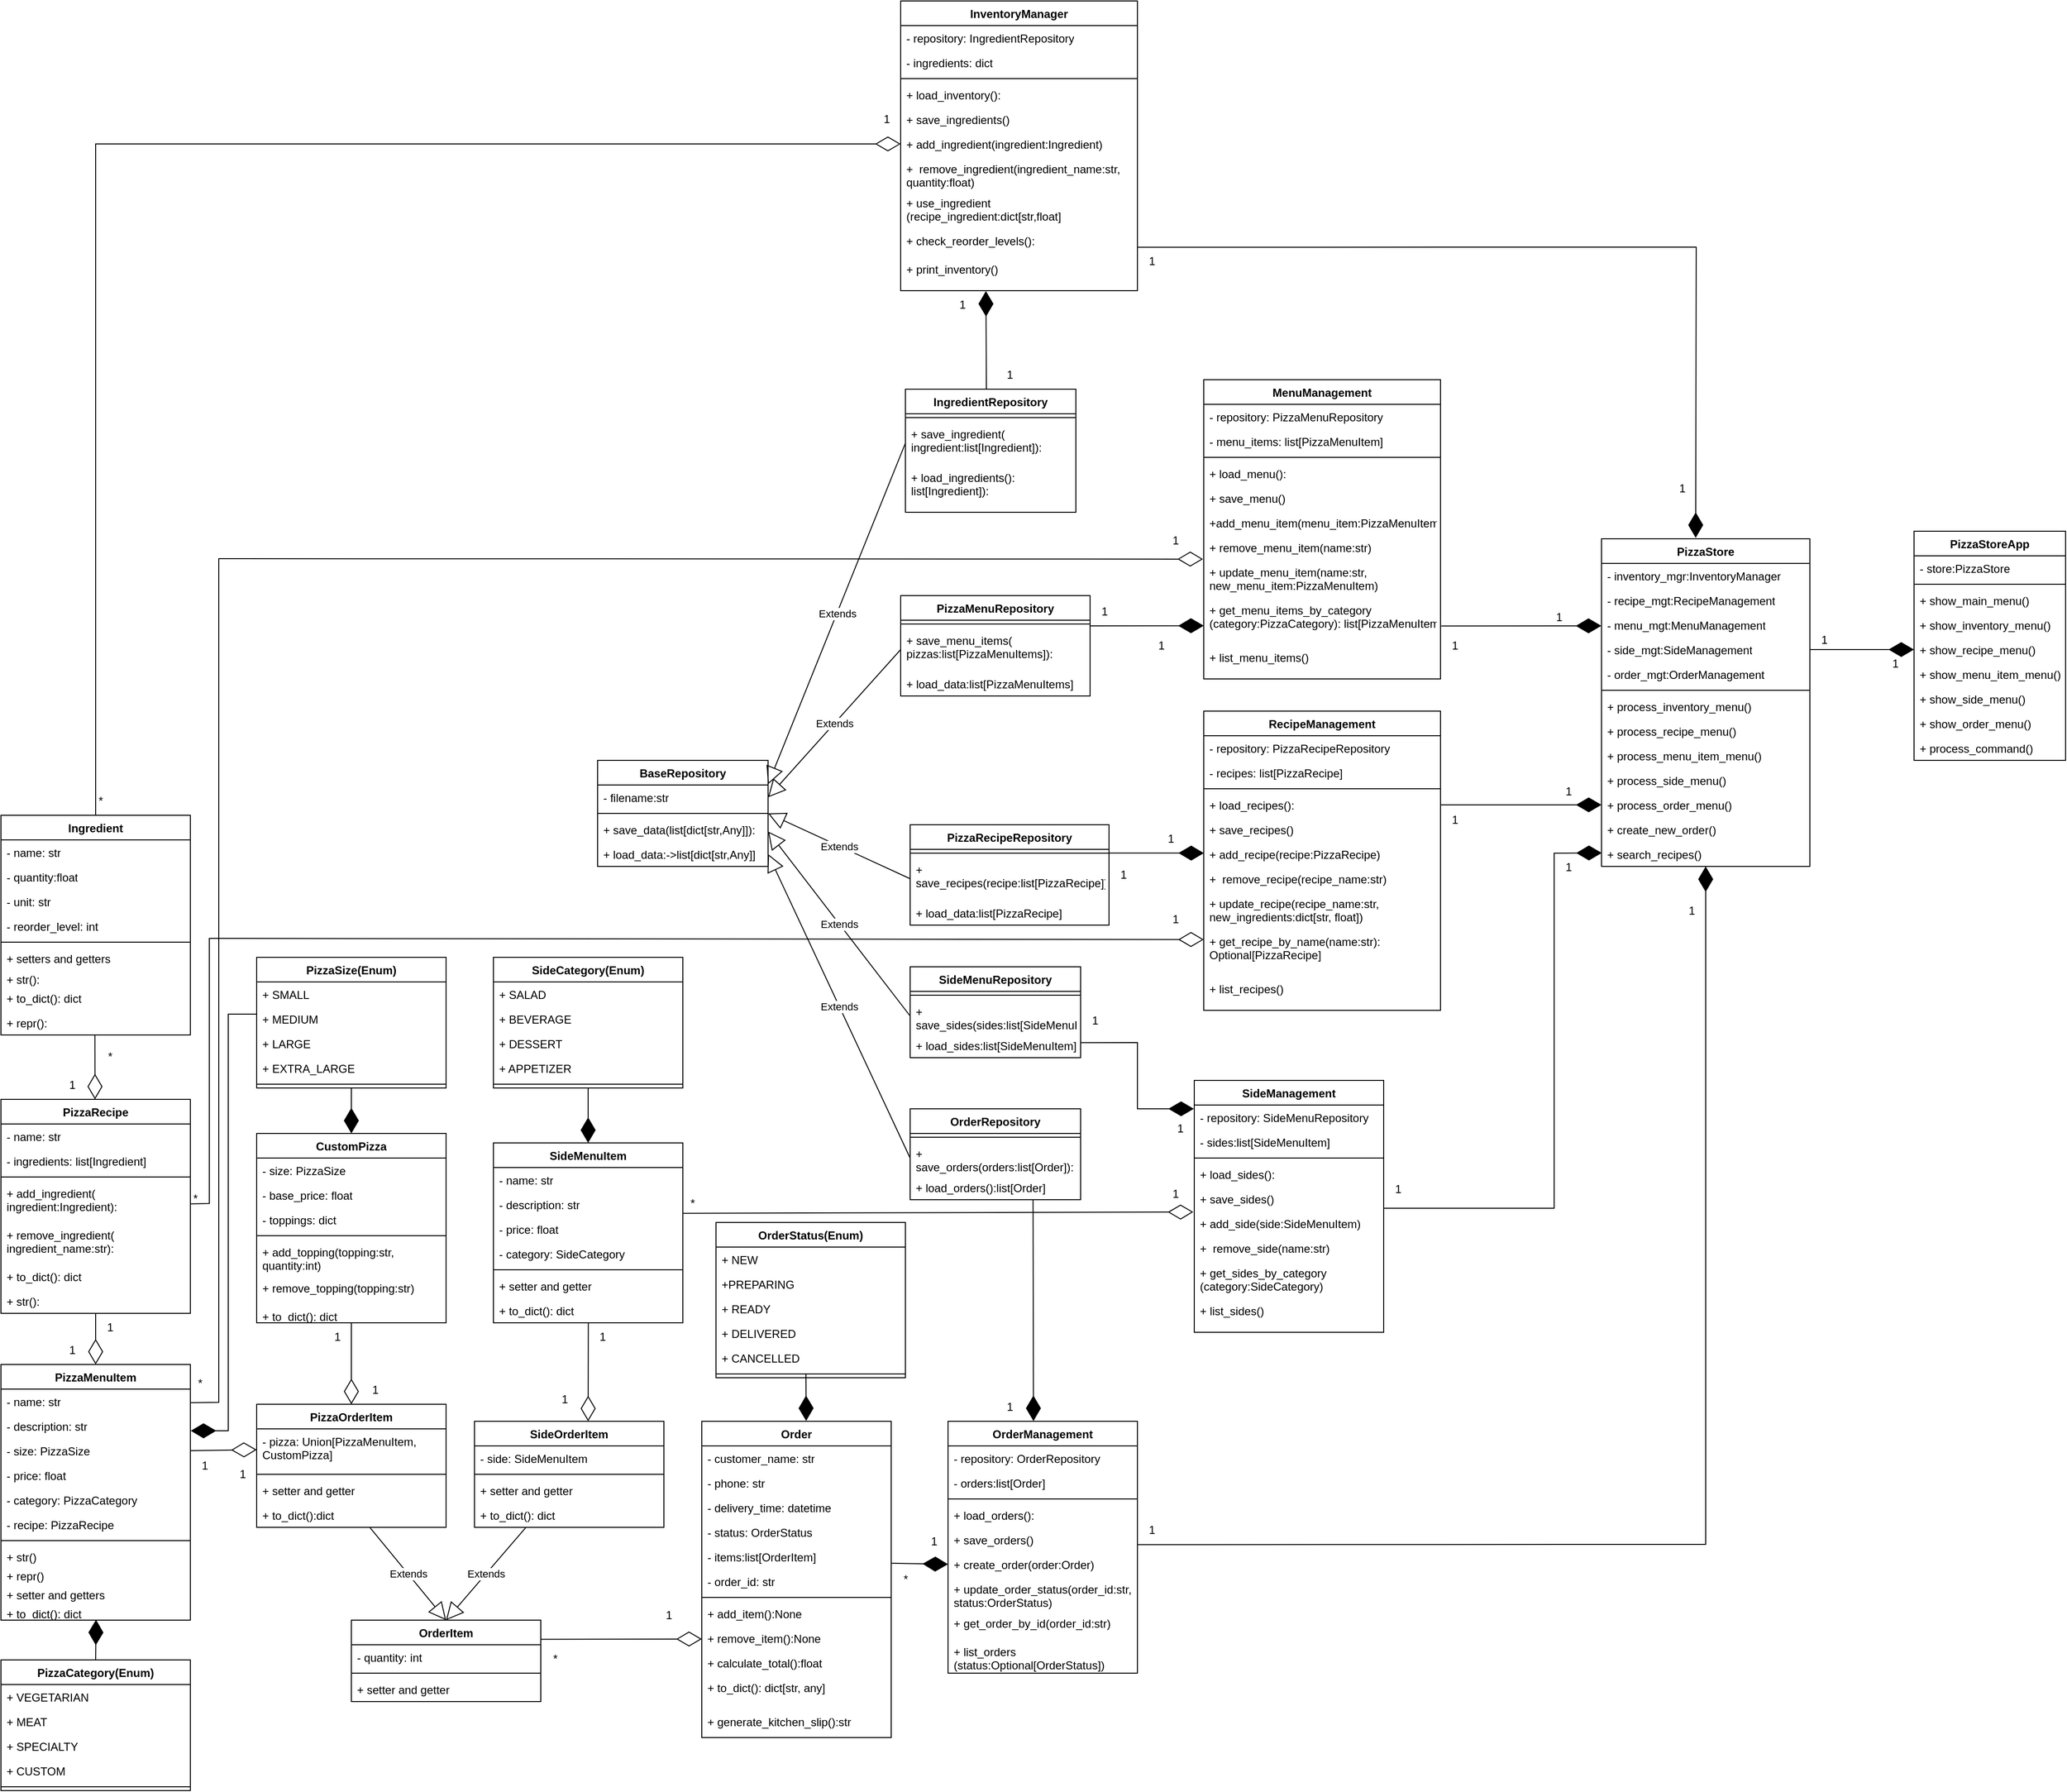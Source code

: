 <mxfile>
    <diagram name="Page-1" id="Fmed-fF2kpEykJuTEGYP">
        <mxGraphModel dx="1900" dy="2213" grid="1" gridSize="10" guides="1" tooltips="1" connect="1" arrows="1" fold="1" page="1" pageScale="1" pageWidth="850" pageHeight="1100" math="0" shadow="0">
            <root>
                <mxCell id="0"/>
                <mxCell id="1" parent="0"/>
                <mxCell id="ELLg8-9CdaDq6zqVbBNC-14" value="BaseRepository" style="swimlane;fontStyle=1;align=center;verticalAlign=top;childLayout=stackLayout;horizontal=1;startSize=26;horizontalStack=0;resizeParent=1;resizeParentMax=0;resizeLast=0;collapsible=1;marginBottom=0;whiteSpace=wrap;html=1;" parent="1" vertex="1">
                    <mxGeometry x="630" y="12" width="180" height="112" as="geometry"/>
                </mxCell>
                <mxCell id="ELLg8-9CdaDq6zqVbBNC-15" value="- filename:str" style="text;strokeColor=none;fillColor=none;align=left;verticalAlign=top;spacingLeft=4;spacingRight=4;overflow=hidden;rotatable=0;points=[[0,0.5],[1,0.5]];portConstraint=eastwest;whiteSpace=wrap;html=1;" parent="ELLg8-9CdaDq6zqVbBNC-14" vertex="1">
                    <mxGeometry y="26" width="180" height="26" as="geometry"/>
                </mxCell>
                <mxCell id="ELLg8-9CdaDq6zqVbBNC-18" value="" style="line;strokeWidth=1;fillColor=none;align=left;verticalAlign=middle;spacingTop=-1;spacingLeft=3;spacingRight=3;rotatable=0;labelPosition=right;points=[];portConstraint=eastwest;strokeColor=inherit;" parent="ELLg8-9CdaDq6zqVbBNC-14" vertex="1">
                    <mxGeometry y="52" width="180" height="8" as="geometry"/>
                </mxCell>
                <mxCell id="ELLg8-9CdaDq6zqVbBNC-19" value="+ save_data(list[dict[str,Any]]):" style="text;strokeColor=none;fillColor=none;align=left;verticalAlign=top;spacingLeft=4;spacingRight=4;overflow=hidden;rotatable=0;points=[[0,0.5],[1,0.5]];portConstraint=eastwest;whiteSpace=wrap;html=1;" parent="ELLg8-9CdaDq6zqVbBNC-14" vertex="1">
                    <mxGeometry y="60" width="180" height="26" as="geometry"/>
                </mxCell>
                <mxCell id="ELLg8-9CdaDq6zqVbBNC-20" value="+ load_data:-&amp;gt;list[dict[str,Any]]" style="text;strokeColor=none;fillColor=none;align=left;verticalAlign=top;spacingLeft=4;spacingRight=4;overflow=hidden;rotatable=0;points=[[0,0.5],[1,0.5]];portConstraint=eastwest;whiteSpace=wrap;html=1;" parent="ELLg8-9CdaDq6zqVbBNC-14" vertex="1">
                    <mxGeometry y="86" width="180" height="26" as="geometry"/>
                </mxCell>
                <mxCell id="ELLg8-9CdaDq6zqVbBNC-23" value="IngredientRepository" style="swimlane;fontStyle=1;align=center;verticalAlign=top;childLayout=stackLayout;horizontal=1;startSize=26;horizontalStack=0;resizeParent=1;resizeParentMax=0;resizeLast=0;collapsible=1;marginBottom=0;whiteSpace=wrap;html=1;" parent="1" vertex="1">
                    <mxGeometry x="955" y="-380" width="180" height="130" as="geometry"/>
                </mxCell>
                <mxCell id="ELLg8-9CdaDq6zqVbBNC-25" value="" style="line;strokeWidth=1;fillColor=none;align=left;verticalAlign=middle;spacingTop=-1;spacingLeft=3;spacingRight=3;rotatable=0;labelPosition=right;points=[];portConstraint=eastwest;strokeColor=inherit;" parent="ELLg8-9CdaDq6zqVbBNC-23" vertex="1">
                    <mxGeometry y="26" width="180" height="8" as="geometry"/>
                </mxCell>
                <mxCell id="ELLg8-9CdaDq6zqVbBNC-26" value="+ save_ingredient(&lt;div&gt;ingredient:list[Ingredient]):&lt;/div&gt;" style="text;strokeColor=none;fillColor=none;align=left;verticalAlign=top;spacingLeft=4;spacingRight=4;overflow=hidden;rotatable=0;points=[[0,0.5],[1,0.5]];portConstraint=eastwest;whiteSpace=wrap;html=1;" parent="ELLg8-9CdaDq6zqVbBNC-23" vertex="1">
                    <mxGeometry y="34" width="180" height="46" as="geometry"/>
                </mxCell>
                <mxCell id="ELLg8-9CdaDq6zqVbBNC-27" value="+ load_ingredients():&lt;div&gt;&lt;span style=&quot;background-color: initial;&quot;&gt;list[Ingredient]):&lt;/span&gt;&lt;/div&gt;" style="text;strokeColor=none;fillColor=none;align=left;verticalAlign=top;spacingLeft=4;spacingRight=4;overflow=hidden;rotatable=0;points=[[0,0.5],[1,0.5]];portConstraint=eastwest;whiteSpace=wrap;html=1;" parent="ELLg8-9CdaDq6zqVbBNC-23" vertex="1">
                    <mxGeometry y="80" width="180" height="50" as="geometry"/>
                </mxCell>
                <mxCell id="ELLg8-9CdaDq6zqVbBNC-28" value="PizzaMenuRepository" style="swimlane;fontStyle=1;align=center;verticalAlign=top;childLayout=stackLayout;horizontal=1;startSize=26;horizontalStack=0;resizeParent=1;resizeParentMax=0;resizeLast=0;collapsible=1;marginBottom=0;whiteSpace=wrap;html=1;" parent="1" vertex="1">
                    <mxGeometry x="950" y="-162" width="200" height="106" as="geometry"/>
                </mxCell>
                <mxCell id="ELLg8-9CdaDq6zqVbBNC-30" value="" style="line;strokeWidth=1;fillColor=none;align=left;verticalAlign=middle;spacingTop=-1;spacingLeft=3;spacingRight=3;rotatable=0;labelPosition=right;points=[];portConstraint=eastwest;strokeColor=inherit;" parent="ELLg8-9CdaDq6zqVbBNC-28" vertex="1">
                    <mxGeometry y="26" width="200" height="8" as="geometry"/>
                </mxCell>
                <mxCell id="ELLg8-9CdaDq6zqVbBNC-31" value="+ save_menu_items(&lt;div&gt;pizzas:list[PizzaMenuItems]):&lt;/div&gt;" style="text;strokeColor=none;fillColor=none;align=left;verticalAlign=top;spacingLeft=4;spacingRight=4;overflow=hidden;rotatable=0;points=[[0,0.5],[1,0.5]];portConstraint=eastwest;whiteSpace=wrap;html=1;" parent="ELLg8-9CdaDq6zqVbBNC-28" vertex="1">
                    <mxGeometry y="34" width="200" height="46" as="geometry"/>
                </mxCell>
                <mxCell id="ELLg8-9CdaDq6zqVbBNC-32" value="+ load_data:list[PizzaMenuItems]" style="text;strokeColor=none;fillColor=none;align=left;verticalAlign=top;spacingLeft=4;spacingRight=4;overflow=hidden;rotatable=0;points=[[0,0.5],[1,0.5]];portConstraint=eastwest;whiteSpace=wrap;html=1;" parent="ELLg8-9CdaDq6zqVbBNC-28" vertex="1">
                    <mxGeometry y="80" width="200" height="26" as="geometry"/>
                </mxCell>
                <mxCell id="ELLg8-9CdaDq6zqVbBNC-33" value="PizzaRecipeRepository" style="swimlane;fontStyle=1;align=center;verticalAlign=top;childLayout=stackLayout;horizontal=1;startSize=26;horizontalStack=0;resizeParent=1;resizeParentMax=0;resizeLast=0;collapsible=1;marginBottom=0;whiteSpace=wrap;html=1;" parent="1" vertex="1">
                    <mxGeometry x="960" y="80" width="210" height="106" as="geometry"/>
                </mxCell>
                <mxCell id="ELLg8-9CdaDq6zqVbBNC-35" value="" style="line;strokeWidth=1;fillColor=none;align=left;verticalAlign=middle;spacingTop=-1;spacingLeft=3;spacingRight=3;rotatable=0;labelPosition=right;points=[];portConstraint=eastwest;strokeColor=inherit;" parent="ELLg8-9CdaDq6zqVbBNC-33" vertex="1">
                    <mxGeometry y="26" width="210" height="8" as="geometry"/>
                </mxCell>
                <mxCell id="ELLg8-9CdaDq6zqVbBNC-36" value="+ save_recipes(recipe:list[PizzaRecipe]):" style="text;strokeColor=none;fillColor=none;align=left;verticalAlign=top;spacingLeft=4;spacingRight=4;overflow=hidden;rotatable=0;points=[[0,0.5],[1,0.5]];portConstraint=eastwest;whiteSpace=wrap;html=1;" parent="ELLg8-9CdaDq6zqVbBNC-33" vertex="1">
                    <mxGeometry y="34" width="210" height="46" as="geometry"/>
                </mxCell>
                <mxCell id="ELLg8-9CdaDq6zqVbBNC-37" value="+ load_data:list[PizzaRecipe]" style="text;strokeColor=none;fillColor=none;align=left;verticalAlign=top;spacingLeft=4;spacingRight=4;overflow=hidden;rotatable=0;points=[[0,0.5],[1,0.5]];portConstraint=eastwest;whiteSpace=wrap;html=1;" parent="ELLg8-9CdaDq6zqVbBNC-33" vertex="1">
                    <mxGeometry y="80" width="210" height="26" as="geometry"/>
                </mxCell>
                <mxCell id="ELLg8-9CdaDq6zqVbBNC-38" value="SideMenuRepository" style="swimlane;fontStyle=1;align=center;verticalAlign=top;childLayout=stackLayout;horizontal=1;startSize=26;horizontalStack=0;resizeParent=1;resizeParentMax=0;resizeLast=0;collapsible=1;marginBottom=0;whiteSpace=wrap;html=1;" parent="1" vertex="1">
                    <mxGeometry x="960" y="230" width="180" height="96" as="geometry"/>
                </mxCell>
                <mxCell id="ELLg8-9CdaDq6zqVbBNC-40" value="" style="line;strokeWidth=1;fillColor=none;align=left;verticalAlign=middle;spacingTop=-1;spacingLeft=3;spacingRight=3;rotatable=0;labelPosition=right;points=[];portConstraint=eastwest;strokeColor=inherit;" parent="ELLg8-9CdaDq6zqVbBNC-38" vertex="1">
                    <mxGeometry y="26" width="180" height="8" as="geometry"/>
                </mxCell>
                <mxCell id="ELLg8-9CdaDq6zqVbBNC-41" value="+ save_sides(sides:list[SideMenuItem]):" style="text;strokeColor=none;fillColor=none;align=left;verticalAlign=top;spacingLeft=4;spacingRight=4;overflow=hidden;rotatable=0;points=[[0,0.5],[1,0.5]];portConstraint=eastwest;whiteSpace=wrap;html=1;" parent="ELLg8-9CdaDq6zqVbBNC-38" vertex="1">
                    <mxGeometry y="34" width="180" height="36" as="geometry"/>
                </mxCell>
                <mxCell id="ELLg8-9CdaDq6zqVbBNC-42" value="+ load_sides:list[SideMenuItem]" style="text;strokeColor=none;fillColor=none;align=left;verticalAlign=top;spacingLeft=4;spacingRight=4;overflow=hidden;rotatable=0;points=[[0,0.5],[1,0.5]];portConstraint=eastwest;whiteSpace=wrap;html=1;" parent="ELLg8-9CdaDq6zqVbBNC-38" vertex="1">
                    <mxGeometry y="70" width="180" height="26" as="geometry"/>
                </mxCell>
                <mxCell id="ELLg8-9CdaDq6zqVbBNC-43" value="OrderRepository" style="swimlane;fontStyle=1;align=center;verticalAlign=top;childLayout=stackLayout;horizontal=1;startSize=26;horizontalStack=0;resizeParent=1;resizeParentMax=0;resizeLast=0;collapsible=1;marginBottom=0;whiteSpace=wrap;html=1;" parent="1" vertex="1">
                    <mxGeometry x="960" y="380" width="180" height="96" as="geometry"/>
                </mxCell>
                <mxCell id="ELLg8-9CdaDq6zqVbBNC-45" value="" style="line;strokeWidth=1;fillColor=none;align=left;verticalAlign=middle;spacingTop=-1;spacingLeft=3;spacingRight=3;rotatable=0;labelPosition=right;points=[];portConstraint=eastwest;strokeColor=inherit;" parent="ELLg8-9CdaDq6zqVbBNC-43" vertex="1">
                    <mxGeometry y="26" width="180" height="8" as="geometry"/>
                </mxCell>
                <mxCell id="ELLg8-9CdaDq6zqVbBNC-46" value="+ save_orders(orders:list[Order]):" style="text;strokeColor=none;fillColor=none;align=left;verticalAlign=top;spacingLeft=4;spacingRight=4;overflow=hidden;rotatable=0;points=[[0,0.5],[1,0.5]];portConstraint=eastwest;whiteSpace=wrap;html=1;" parent="ELLg8-9CdaDq6zqVbBNC-43" vertex="1">
                    <mxGeometry y="34" width="180" height="36" as="geometry"/>
                </mxCell>
                <mxCell id="ELLg8-9CdaDq6zqVbBNC-47" value="+ load_orders():list[Order]" style="text;strokeColor=none;fillColor=none;align=left;verticalAlign=top;spacingLeft=4;spacingRight=4;overflow=hidden;rotatable=0;points=[[0,0.5],[1,0.5]];portConstraint=eastwest;whiteSpace=wrap;html=1;" parent="ELLg8-9CdaDq6zqVbBNC-43" vertex="1">
                    <mxGeometry y="70" width="180" height="26" as="geometry"/>
                </mxCell>
                <mxCell id="ELLg8-9CdaDq6zqVbBNC-48" value="Extends" style="endArrow=block;endSize=16;endFill=0;html=1;rounded=0;entryX=1;entryY=0.5;entryDx=0;entryDy=0;exitX=0;exitY=0.5;exitDx=0;exitDy=0;" parent="1" source="ELLg8-9CdaDq6zqVbBNC-46" target="ELLg8-9CdaDq6zqVbBNC-20" edge="1">
                    <mxGeometry width="160" relative="1" as="geometry">
                        <mxPoint x="898.02" y="367.996" as="sourcePoint"/>
                        <mxPoint x="700" y="280" as="targetPoint"/>
                    </mxGeometry>
                </mxCell>
                <mxCell id="ELLg8-9CdaDq6zqVbBNC-49" value="Extends" style="endArrow=block;endSize=16;endFill=0;html=1;rounded=0;exitX=0;exitY=0.5;exitDx=0;exitDy=0;entryX=1;entryY=0.582;entryDx=0;entryDy=0;entryPerimeter=0;" parent="1" source="ELLg8-9CdaDq6zqVbBNC-41" target="ELLg8-9CdaDq6zqVbBNC-19" edge="1">
                    <mxGeometry width="160" relative="1" as="geometry">
                        <mxPoint x="900" y="219" as="sourcePoint"/>
                        <mxPoint x="750" y="73" as="targetPoint"/>
                    </mxGeometry>
                </mxCell>
                <mxCell id="ELLg8-9CdaDq6zqVbBNC-50" value="Extends" style="endArrow=block;endSize=16;endFill=0;html=1;rounded=0;entryX=1;entryY=0.5;entryDx=0;entryDy=0;exitX=0;exitY=0.5;exitDx=0;exitDy=0;" parent="1" source="ELLg8-9CdaDq6zqVbBNC-36" target="ELLg8-9CdaDq6zqVbBNC-14" edge="1">
                    <mxGeometry width="160" relative="1" as="geometry">
                        <mxPoint x="900" y="79" as="sourcePoint"/>
                        <mxPoint x="760" y="83" as="targetPoint"/>
                    </mxGeometry>
                </mxCell>
                <mxCell id="ELLg8-9CdaDq6zqVbBNC-51" value="Extends" style="endArrow=block;endSize=16;endFill=0;html=1;rounded=0;exitX=0;exitY=0.5;exitDx=0;exitDy=0;entryX=1;entryY=0.5;entryDx=0;entryDy=0;" parent="1" source="ELLg8-9CdaDq6zqVbBNC-31" target="ELLg8-9CdaDq6zqVbBNC-15" edge="1">
                    <mxGeometry width="160" relative="1" as="geometry">
                        <mxPoint x="900" y="-61" as="sourcePoint"/>
                        <mxPoint x="760" y="40" as="targetPoint"/>
                    </mxGeometry>
                </mxCell>
                <mxCell id="ELLg8-9CdaDq6zqVbBNC-52" value="Extends" style="endArrow=block;endSize=16;endFill=0;html=1;rounded=0;entryX=1;entryY=-0.028;entryDx=0;entryDy=0;exitX=0;exitY=0.5;exitDx=0;exitDy=0;entryPerimeter=0;" parent="1" source="ELLg8-9CdaDq6zqVbBNC-26" target="ELLg8-9CdaDq6zqVbBNC-15" edge="1">
                    <mxGeometry width="160" relative="1" as="geometry">
                        <mxPoint x="898.92" y="-195.01" as="sourcePoint"/>
                        <mxPoint x="760" y="83" as="targetPoint"/>
                    </mxGeometry>
                </mxCell>
                <mxCell id="ELLg8-9CdaDq6zqVbBNC-59" value="PizzaStoreApp" style="swimlane;fontStyle=1;align=center;verticalAlign=top;childLayout=stackLayout;horizontal=1;startSize=26;horizontalStack=0;resizeParent=1;resizeParentMax=0;resizeLast=0;collapsible=1;marginBottom=0;whiteSpace=wrap;html=1;" parent="1" vertex="1">
                    <mxGeometry x="2020" y="-230" width="160" height="242" as="geometry"/>
                </mxCell>
                <mxCell id="ELLg8-9CdaDq6zqVbBNC-60" value="- store:PizzaStore" style="text;strokeColor=none;fillColor=none;align=left;verticalAlign=top;spacingLeft=4;spacingRight=4;overflow=hidden;rotatable=0;points=[[0,0.5],[1,0.5]];portConstraint=eastwest;whiteSpace=wrap;html=1;" parent="ELLg8-9CdaDq6zqVbBNC-59" vertex="1">
                    <mxGeometry y="26" width="160" height="26" as="geometry"/>
                </mxCell>
                <mxCell id="ELLg8-9CdaDq6zqVbBNC-63" value="" style="line;strokeWidth=1;fillColor=none;align=left;verticalAlign=middle;spacingTop=-1;spacingLeft=3;spacingRight=3;rotatable=0;labelPosition=right;points=[];portConstraint=eastwest;strokeColor=inherit;" parent="ELLg8-9CdaDq6zqVbBNC-59" vertex="1">
                    <mxGeometry y="52" width="160" height="8" as="geometry"/>
                </mxCell>
                <mxCell id="ELLg8-9CdaDq6zqVbBNC-64" value="+ show_main_menu()" style="text;strokeColor=none;fillColor=none;align=left;verticalAlign=top;spacingLeft=4;spacingRight=4;overflow=hidden;rotatable=0;points=[[0,0.5],[1,0.5]];portConstraint=eastwest;whiteSpace=wrap;html=1;" parent="ELLg8-9CdaDq6zqVbBNC-59" vertex="1">
                    <mxGeometry y="60" width="160" height="26" as="geometry"/>
                </mxCell>
                <mxCell id="ELLg8-9CdaDq6zqVbBNC-65" value="+ show_inventory_menu()" style="text;strokeColor=none;fillColor=none;align=left;verticalAlign=top;spacingLeft=4;spacingRight=4;overflow=hidden;rotatable=0;points=[[0,0.5],[1,0.5]];portConstraint=eastwest;whiteSpace=wrap;html=1;" parent="ELLg8-9CdaDq6zqVbBNC-59" vertex="1">
                    <mxGeometry y="86" width="160" height="26" as="geometry"/>
                </mxCell>
                <mxCell id="ELLg8-9CdaDq6zqVbBNC-66" value="+ show_recipe_menu()" style="text;strokeColor=none;fillColor=none;align=left;verticalAlign=top;spacingLeft=4;spacingRight=4;overflow=hidden;rotatable=0;points=[[0,0.5],[1,0.5]];portConstraint=eastwest;whiteSpace=wrap;html=1;" parent="ELLg8-9CdaDq6zqVbBNC-59" vertex="1">
                    <mxGeometry y="112" width="160" height="26" as="geometry"/>
                </mxCell>
                <mxCell id="ELLg8-9CdaDq6zqVbBNC-75" value="+ show_menu_item_menu()" style="text;strokeColor=none;fillColor=none;align=left;verticalAlign=top;spacingLeft=4;spacingRight=4;overflow=hidden;rotatable=0;points=[[0,0.5],[1,0.5]];portConstraint=eastwest;whiteSpace=wrap;html=1;" parent="ELLg8-9CdaDq6zqVbBNC-59" vertex="1">
                    <mxGeometry y="138" width="160" height="26" as="geometry"/>
                </mxCell>
                <mxCell id="ELLg8-9CdaDq6zqVbBNC-76" value="+ show_side_menu()" style="text;strokeColor=none;fillColor=none;align=left;verticalAlign=top;spacingLeft=4;spacingRight=4;overflow=hidden;rotatable=0;points=[[0,0.5],[1,0.5]];portConstraint=eastwest;whiteSpace=wrap;html=1;" parent="ELLg8-9CdaDq6zqVbBNC-59" vertex="1">
                    <mxGeometry y="164" width="160" height="26" as="geometry"/>
                </mxCell>
                <mxCell id="ELLg8-9CdaDq6zqVbBNC-77" value="+ show_order_menu()" style="text;strokeColor=none;fillColor=none;align=left;verticalAlign=top;spacingLeft=4;spacingRight=4;overflow=hidden;rotatable=0;points=[[0,0.5],[1,0.5]];portConstraint=eastwest;whiteSpace=wrap;html=1;" parent="ELLg8-9CdaDq6zqVbBNC-59" vertex="1">
                    <mxGeometry y="190" width="160" height="26" as="geometry"/>
                </mxCell>
                <mxCell id="ELLg8-9CdaDq6zqVbBNC-78" value="+ process_command()" style="text;strokeColor=none;fillColor=none;align=left;verticalAlign=top;spacingLeft=4;spacingRight=4;overflow=hidden;rotatable=0;points=[[0,0.5],[1,0.5]];portConstraint=eastwest;whiteSpace=wrap;html=1;" parent="ELLg8-9CdaDq6zqVbBNC-59" vertex="1">
                    <mxGeometry y="216" width="160" height="26" as="geometry"/>
                </mxCell>
                <mxCell id="ELLg8-9CdaDq6zqVbBNC-67" value="RecipeManagement" style="swimlane;fontStyle=1;align=center;verticalAlign=top;childLayout=stackLayout;horizontal=1;startSize=26;horizontalStack=0;resizeParent=1;resizeParentMax=0;resizeLast=0;collapsible=1;marginBottom=0;whiteSpace=wrap;html=1;" parent="1" vertex="1">
                    <mxGeometry x="1270" y="-40" width="250" height="316" as="geometry"/>
                </mxCell>
                <mxCell id="ELLg8-9CdaDq6zqVbBNC-68" value="- repository: PizzaRecipeRepository" style="text;strokeColor=none;fillColor=none;align=left;verticalAlign=top;spacingLeft=4;spacingRight=4;overflow=hidden;rotatable=0;points=[[0,0.5],[1,0.5]];portConstraint=eastwest;whiteSpace=wrap;html=1;" parent="ELLg8-9CdaDq6zqVbBNC-67" vertex="1">
                    <mxGeometry y="26" width="250" height="26" as="geometry"/>
                </mxCell>
                <mxCell id="ELLg8-9CdaDq6zqVbBNC-69" value="- recipes: list[PizzaRecipe]" style="text;strokeColor=none;fillColor=none;align=left;verticalAlign=top;spacingLeft=4;spacingRight=4;overflow=hidden;rotatable=0;points=[[0,0.5],[1,0.5]];portConstraint=eastwest;whiteSpace=wrap;html=1;" parent="ELLg8-9CdaDq6zqVbBNC-67" vertex="1">
                    <mxGeometry y="52" width="250" height="26" as="geometry"/>
                </mxCell>
                <mxCell id="ELLg8-9CdaDq6zqVbBNC-71" value="" style="line;strokeWidth=1;fillColor=none;align=left;verticalAlign=middle;spacingTop=-1;spacingLeft=3;spacingRight=3;rotatable=0;labelPosition=right;points=[];portConstraint=eastwest;strokeColor=inherit;" parent="ELLg8-9CdaDq6zqVbBNC-67" vertex="1">
                    <mxGeometry y="78" width="250" height="8" as="geometry"/>
                </mxCell>
                <mxCell id="ELLg8-9CdaDq6zqVbBNC-72" value="+ load_recipes():" style="text;strokeColor=none;fillColor=none;align=left;verticalAlign=top;spacingLeft=4;spacingRight=4;overflow=hidden;rotatable=0;points=[[0,0.5],[1,0.5]];portConstraint=eastwest;whiteSpace=wrap;html=1;" parent="ELLg8-9CdaDq6zqVbBNC-67" vertex="1">
                    <mxGeometry y="86" width="250" height="26" as="geometry"/>
                </mxCell>
                <mxCell id="ELLg8-9CdaDq6zqVbBNC-73" value="+ save_recipes()" style="text;strokeColor=none;fillColor=none;align=left;verticalAlign=top;spacingLeft=4;spacingRight=4;overflow=hidden;rotatable=0;points=[[0,0.5],[1,0.5]];portConstraint=eastwest;whiteSpace=wrap;html=1;" parent="ELLg8-9CdaDq6zqVbBNC-67" vertex="1">
                    <mxGeometry y="112" width="250" height="26" as="geometry"/>
                </mxCell>
                <mxCell id="ELLg8-9CdaDq6zqVbBNC-74" value="+ add_recipe(recipe:PizzaRecipe)" style="text;strokeColor=none;fillColor=none;align=left;verticalAlign=top;spacingLeft=4;spacingRight=4;overflow=hidden;rotatable=0;points=[[0,0.5],[1,0.5]];portConstraint=eastwest;whiteSpace=wrap;html=1;" parent="ELLg8-9CdaDq6zqVbBNC-67" vertex="1">
                    <mxGeometry y="138" width="250" height="26" as="geometry"/>
                </mxCell>
                <mxCell id="ELLg8-9CdaDq6zqVbBNC-105" value="+&amp;nbsp; remove_recipe(recipe_name:str)" style="text;strokeColor=none;fillColor=none;align=left;verticalAlign=top;spacingLeft=4;spacingRight=4;overflow=hidden;rotatable=0;points=[[0,0.5],[1,0.5]];portConstraint=eastwest;whiteSpace=wrap;html=1;" parent="ELLg8-9CdaDq6zqVbBNC-67" vertex="1">
                    <mxGeometry y="164" width="250" height="26" as="geometry"/>
                </mxCell>
                <mxCell id="ELLg8-9CdaDq6zqVbBNC-106" value="+ update_recipe(recipe_name:str, new_ingredients:dict[str, float])" style="text;strokeColor=none;fillColor=none;align=left;verticalAlign=top;spacingLeft=4;spacingRight=4;overflow=hidden;rotatable=0;points=[[0,0.5],[1,0.5]];portConstraint=eastwest;whiteSpace=wrap;html=1;" parent="ELLg8-9CdaDq6zqVbBNC-67" vertex="1">
                    <mxGeometry y="190" width="250" height="40" as="geometry"/>
                </mxCell>
                <mxCell id="ELLg8-9CdaDq6zqVbBNC-107" value="+ get_recipe_by_name(name:str):&lt;div&gt;Optional[PizzaRecipe]&lt;/div&gt;" style="text;strokeColor=none;fillColor=none;align=left;verticalAlign=top;spacingLeft=4;spacingRight=4;overflow=hidden;rotatable=0;points=[[0,0.5],[1,0.5]];portConstraint=eastwest;whiteSpace=wrap;html=1;" parent="ELLg8-9CdaDq6zqVbBNC-67" vertex="1">
                    <mxGeometry y="230" width="250" height="50" as="geometry"/>
                </mxCell>
                <mxCell id="ELLg8-9CdaDq6zqVbBNC-108" value="+ list_recipes()" style="text;strokeColor=none;fillColor=none;align=left;verticalAlign=top;spacingLeft=4;spacingRight=4;overflow=hidden;rotatable=0;points=[[0,0.5],[1,0.5]];portConstraint=eastwest;whiteSpace=wrap;html=1;" parent="ELLg8-9CdaDq6zqVbBNC-67" vertex="1">
                    <mxGeometry y="280" width="250" height="36" as="geometry"/>
                </mxCell>
                <mxCell id="ELLg8-9CdaDq6zqVbBNC-79" value="PizzaStore" style="swimlane;fontStyle=1;align=center;verticalAlign=top;childLayout=stackLayout;horizontal=1;startSize=26;horizontalStack=0;resizeParent=1;resizeParentMax=0;resizeLast=0;collapsible=1;marginBottom=0;whiteSpace=wrap;html=1;" parent="1" vertex="1">
                    <mxGeometry x="1690" y="-222" width="220" height="346" as="geometry"/>
                </mxCell>
                <mxCell id="ELLg8-9CdaDq6zqVbBNC-80" value="- inventory_mgr:InventoryManager" style="text;strokeColor=none;fillColor=none;align=left;verticalAlign=top;spacingLeft=4;spacingRight=4;overflow=hidden;rotatable=0;points=[[0,0.5],[1,0.5]];portConstraint=eastwest;whiteSpace=wrap;html=1;" parent="ELLg8-9CdaDq6zqVbBNC-79" vertex="1">
                    <mxGeometry y="26" width="220" height="26" as="geometry"/>
                </mxCell>
                <mxCell id="ELLg8-9CdaDq6zqVbBNC-93" value="- recipe_mgt:RecipeManagement" style="text;strokeColor=none;fillColor=none;align=left;verticalAlign=top;spacingLeft=4;spacingRight=4;overflow=hidden;rotatable=0;points=[[0,0.5],[1,0.5]];portConstraint=eastwest;whiteSpace=wrap;html=1;" parent="ELLg8-9CdaDq6zqVbBNC-79" vertex="1">
                    <mxGeometry y="52" width="220" height="26" as="geometry"/>
                </mxCell>
                <mxCell id="ELLg8-9CdaDq6zqVbBNC-94" value="- menu_mgt:MenuManagement" style="text;strokeColor=none;fillColor=none;align=left;verticalAlign=top;spacingLeft=4;spacingRight=4;overflow=hidden;rotatable=0;points=[[0,0.5],[1,0.5]];portConstraint=eastwest;whiteSpace=wrap;html=1;" parent="ELLg8-9CdaDq6zqVbBNC-79" vertex="1">
                    <mxGeometry y="78" width="220" height="26" as="geometry"/>
                </mxCell>
                <mxCell id="ELLg8-9CdaDq6zqVbBNC-95" value="- side_mgt:SideManagement" style="text;strokeColor=none;fillColor=none;align=left;verticalAlign=top;spacingLeft=4;spacingRight=4;overflow=hidden;rotatable=0;points=[[0,0.5],[1,0.5]];portConstraint=eastwest;whiteSpace=wrap;html=1;" parent="ELLg8-9CdaDq6zqVbBNC-79" vertex="1">
                    <mxGeometry y="104" width="220" height="26" as="geometry"/>
                </mxCell>
                <mxCell id="ELLg8-9CdaDq6zqVbBNC-96" value="- order_mgt:OrderManagement" style="text;strokeColor=none;fillColor=none;align=left;verticalAlign=top;spacingLeft=4;spacingRight=4;overflow=hidden;rotatable=0;points=[[0,0.5],[1,0.5]];portConstraint=eastwest;whiteSpace=wrap;html=1;" parent="ELLg8-9CdaDq6zqVbBNC-79" vertex="1">
                    <mxGeometry y="130" width="220" height="26" as="geometry"/>
                </mxCell>
                <mxCell id="ELLg8-9CdaDq6zqVbBNC-81" value="" style="line;strokeWidth=1;fillColor=none;align=left;verticalAlign=middle;spacingTop=-1;spacingLeft=3;spacingRight=3;rotatable=0;labelPosition=right;points=[];portConstraint=eastwest;strokeColor=inherit;" parent="ELLg8-9CdaDq6zqVbBNC-79" vertex="1">
                    <mxGeometry y="156" width="220" height="8" as="geometry"/>
                </mxCell>
                <mxCell id="ELLg8-9CdaDq6zqVbBNC-82" value="+ process_inventory_menu()" style="text;strokeColor=none;fillColor=none;align=left;verticalAlign=top;spacingLeft=4;spacingRight=4;overflow=hidden;rotatable=0;points=[[0,0.5],[1,0.5]];portConstraint=eastwest;whiteSpace=wrap;html=1;" parent="ELLg8-9CdaDq6zqVbBNC-79" vertex="1">
                    <mxGeometry y="164" width="220" height="26" as="geometry"/>
                </mxCell>
                <mxCell id="ELLg8-9CdaDq6zqVbBNC-97" value="+ process_recipe_menu()" style="text;strokeColor=none;fillColor=none;align=left;verticalAlign=top;spacingLeft=4;spacingRight=4;overflow=hidden;rotatable=0;points=[[0,0.5],[1,0.5]];portConstraint=eastwest;whiteSpace=wrap;html=1;" parent="ELLg8-9CdaDq6zqVbBNC-79" vertex="1">
                    <mxGeometry y="190" width="220" height="26" as="geometry"/>
                </mxCell>
                <mxCell id="ELLg8-9CdaDq6zqVbBNC-98" value="+ process_menu_item_menu()" style="text;strokeColor=none;fillColor=none;align=left;verticalAlign=top;spacingLeft=4;spacingRight=4;overflow=hidden;rotatable=0;points=[[0,0.5],[1,0.5]];portConstraint=eastwest;whiteSpace=wrap;html=1;" parent="ELLg8-9CdaDq6zqVbBNC-79" vertex="1">
                    <mxGeometry y="216" width="220" height="26" as="geometry"/>
                </mxCell>
                <mxCell id="ELLg8-9CdaDq6zqVbBNC-99" value="+ process_side_menu()" style="text;strokeColor=none;fillColor=none;align=left;verticalAlign=top;spacingLeft=4;spacingRight=4;overflow=hidden;rotatable=0;points=[[0,0.5],[1,0.5]];portConstraint=eastwest;whiteSpace=wrap;html=1;" parent="ELLg8-9CdaDq6zqVbBNC-79" vertex="1">
                    <mxGeometry y="242" width="220" height="26" as="geometry"/>
                </mxCell>
                <mxCell id="ELLg8-9CdaDq6zqVbBNC-100" value="+ process_order_menu()" style="text;strokeColor=none;fillColor=none;align=left;verticalAlign=top;spacingLeft=4;spacingRight=4;overflow=hidden;rotatable=0;points=[[0,0.5],[1,0.5]];portConstraint=eastwest;whiteSpace=wrap;html=1;" parent="ELLg8-9CdaDq6zqVbBNC-79" vertex="1">
                    <mxGeometry y="268" width="220" height="26" as="geometry"/>
                </mxCell>
                <mxCell id="ELLg8-9CdaDq6zqVbBNC-101" value="+ create_new_order()" style="text;strokeColor=none;fillColor=none;align=left;verticalAlign=top;spacingLeft=4;spacingRight=4;overflow=hidden;rotatable=0;points=[[0,0.5],[1,0.5]];portConstraint=eastwest;whiteSpace=wrap;html=1;" parent="ELLg8-9CdaDq6zqVbBNC-79" vertex="1">
                    <mxGeometry y="294" width="220" height="26" as="geometry"/>
                </mxCell>
                <mxCell id="ELLg8-9CdaDq6zqVbBNC-102" value="+ search_recipes()" style="text;strokeColor=none;fillColor=none;align=left;verticalAlign=top;spacingLeft=4;spacingRight=4;overflow=hidden;rotatable=0;points=[[0,0.5],[1,0.5]];portConstraint=eastwest;whiteSpace=wrap;html=1;" parent="ELLg8-9CdaDq6zqVbBNC-79" vertex="1">
                    <mxGeometry y="320" width="220" height="26" as="geometry"/>
                </mxCell>
                <mxCell id="ELLg8-9CdaDq6zqVbBNC-104" value="" style="endArrow=diamondThin;endFill=1;endSize=24;html=1;rounded=0;exitX=1;exitY=0.5;exitDx=0;exitDy=0;entryX=0;entryY=0.5;entryDx=0;entryDy=0;" parent="1" source="ELLg8-9CdaDq6zqVbBNC-95" target="ELLg8-9CdaDq6zqVbBNC-66" edge="1">
                    <mxGeometry width="160" relative="1" as="geometry">
                        <mxPoint x="2030" y="-100" as="sourcePoint"/>
                        <mxPoint x="1870" y="-99" as="targetPoint"/>
                    </mxGeometry>
                </mxCell>
                <mxCell id="ELLg8-9CdaDq6zqVbBNC-109" value="InventoryManager" style="swimlane;fontStyle=1;align=center;verticalAlign=top;childLayout=stackLayout;horizontal=1;startSize=26;horizontalStack=0;resizeParent=1;resizeParentMax=0;resizeLast=0;collapsible=1;marginBottom=0;whiteSpace=wrap;html=1;" parent="1" vertex="1">
                    <mxGeometry x="950" y="-790" width="250" height="306" as="geometry"/>
                </mxCell>
                <mxCell id="ELLg8-9CdaDq6zqVbBNC-110" value="- repository: IngredientRepository" style="text;strokeColor=none;fillColor=none;align=left;verticalAlign=top;spacingLeft=4;spacingRight=4;overflow=hidden;rotatable=0;points=[[0,0.5],[1,0.5]];portConstraint=eastwest;whiteSpace=wrap;html=1;" parent="ELLg8-9CdaDq6zqVbBNC-109" vertex="1">
                    <mxGeometry y="26" width="250" height="26" as="geometry"/>
                </mxCell>
                <mxCell id="ELLg8-9CdaDq6zqVbBNC-111" value="- ingredients: dict" style="text;strokeColor=none;fillColor=none;align=left;verticalAlign=top;spacingLeft=4;spacingRight=4;overflow=hidden;rotatable=0;points=[[0,0.5],[1,0.5]];portConstraint=eastwest;whiteSpace=wrap;html=1;" parent="ELLg8-9CdaDq6zqVbBNC-109" vertex="1">
                    <mxGeometry y="52" width="250" height="26" as="geometry"/>
                </mxCell>
                <mxCell id="ELLg8-9CdaDq6zqVbBNC-112" value="" style="line;strokeWidth=1;fillColor=none;align=left;verticalAlign=middle;spacingTop=-1;spacingLeft=3;spacingRight=3;rotatable=0;labelPosition=right;points=[];portConstraint=eastwest;strokeColor=inherit;" parent="ELLg8-9CdaDq6zqVbBNC-109" vertex="1">
                    <mxGeometry y="78" width="250" height="8" as="geometry"/>
                </mxCell>
                <mxCell id="ELLg8-9CdaDq6zqVbBNC-113" value="+ load_inventory():" style="text;strokeColor=none;fillColor=none;align=left;verticalAlign=top;spacingLeft=4;spacingRight=4;overflow=hidden;rotatable=0;points=[[0,0.5],[1,0.5]];portConstraint=eastwest;whiteSpace=wrap;html=1;" parent="ELLg8-9CdaDq6zqVbBNC-109" vertex="1">
                    <mxGeometry y="86" width="250" height="26" as="geometry"/>
                </mxCell>
                <mxCell id="ELLg8-9CdaDq6zqVbBNC-114" value="+ save_ingredients()" style="text;strokeColor=none;fillColor=none;align=left;verticalAlign=top;spacingLeft=4;spacingRight=4;overflow=hidden;rotatable=0;points=[[0,0.5],[1,0.5]];portConstraint=eastwest;whiteSpace=wrap;html=1;" parent="ELLg8-9CdaDq6zqVbBNC-109" vertex="1">
                    <mxGeometry y="112" width="250" height="26" as="geometry"/>
                </mxCell>
                <mxCell id="ELLg8-9CdaDq6zqVbBNC-115" value="+ add_ingredient(ingredient:Ingredient)" style="text;strokeColor=none;fillColor=none;align=left;verticalAlign=top;spacingLeft=4;spacingRight=4;overflow=hidden;rotatable=0;points=[[0,0.5],[1,0.5]];portConstraint=eastwest;whiteSpace=wrap;html=1;" parent="ELLg8-9CdaDq6zqVbBNC-109" vertex="1">
                    <mxGeometry y="138" width="250" height="26" as="geometry"/>
                </mxCell>
                <mxCell id="ELLg8-9CdaDq6zqVbBNC-116" value="+&amp;nbsp; remove_ingredient(ingredient_name:str, quantity:float)" style="text;strokeColor=none;fillColor=none;align=left;verticalAlign=top;spacingLeft=4;spacingRight=4;overflow=hidden;rotatable=0;points=[[0,0.5],[1,0.5]];portConstraint=eastwest;whiteSpace=wrap;html=1;" parent="ELLg8-9CdaDq6zqVbBNC-109" vertex="1">
                    <mxGeometry y="164" width="250" height="36" as="geometry"/>
                </mxCell>
                <mxCell id="ELLg8-9CdaDq6zqVbBNC-117" value="+ use_ingredient (recipe_ingredient:dict[str,float]&amp;nbsp;" style="text;strokeColor=none;fillColor=none;align=left;verticalAlign=top;spacingLeft=4;spacingRight=4;overflow=hidden;rotatable=0;points=[[0,0.5],[1,0.5]];portConstraint=eastwest;whiteSpace=wrap;html=1;" parent="ELLg8-9CdaDq6zqVbBNC-109" vertex="1">
                    <mxGeometry y="200" width="250" height="40" as="geometry"/>
                </mxCell>
                <mxCell id="ELLg8-9CdaDq6zqVbBNC-118" value="+ check_reorder_levels():" style="text;strokeColor=none;fillColor=none;align=left;verticalAlign=top;spacingLeft=4;spacingRight=4;overflow=hidden;rotatable=0;points=[[0,0.5],[1,0.5]];portConstraint=eastwest;whiteSpace=wrap;html=1;" parent="ELLg8-9CdaDq6zqVbBNC-109" vertex="1">
                    <mxGeometry y="240" width="250" height="30" as="geometry"/>
                </mxCell>
                <mxCell id="ELLg8-9CdaDq6zqVbBNC-119" value="+ print_inventory()" style="text;strokeColor=none;fillColor=none;align=left;verticalAlign=top;spacingLeft=4;spacingRight=4;overflow=hidden;rotatable=0;points=[[0,0.5],[1,0.5]];portConstraint=eastwest;whiteSpace=wrap;html=1;" parent="ELLg8-9CdaDq6zqVbBNC-109" vertex="1">
                    <mxGeometry y="270" width="250" height="36" as="geometry"/>
                </mxCell>
                <mxCell id="ELLg8-9CdaDq6zqVbBNC-120" value="SideManagement" style="swimlane;fontStyle=1;align=center;verticalAlign=top;childLayout=stackLayout;horizontal=1;startSize=26;horizontalStack=0;resizeParent=1;resizeParentMax=0;resizeLast=0;collapsible=1;marginBottom=0;whiteSpace=wrap;html=1;" parent="1" vertex="1">
                    <mxGeometry x="1260" y="350" width="200" height="266" as="geometry"/>
                </mxCell>
                <mxCell id="ELLg8-9CdaDq6zqVbBNC-121" value="- repository: SideMenuRepository" style="text;strokeColor=none;fillColor=none;align=left;verticalAlign=top;spacingLeft=4;spacingRight=4;overflow=hidden;rotatable=0;points=[[0,0.5],[1,0.5]];portConstraint=eastwest;whiteSpace=wrap;html=1;" parent="ELLg8-9CdaDq6zqVbBNC-120" vertex="1">
                    <mxGeometry y="26" width="200" height="26" as="geometry"/>
                </mxCell>
                <mxCell id="ELLg8-9CdaDq6zqVbBNC-122" value="- sides:list[SideMenuItem]&amp;nbsp;" style="text;strokeColor=none;fillColor=none;align=left;verticalAlign=top;spacingLeft=4;spacingRight=4;overflow=hidden;rotatable=0;points=[[0,0.5],[1,0.5]];portConstraint=eastwest;whiteSpace=wrap;html=1;" parent="ELLg8-9CdaDq6zqVbBNC-120" vertex="1">
                    <mxGeometry y="52" width="200" height="26" as="geometry"/>
                </mxCell>
                <mxCell id="ELLg8-9CdaDq6zqVbBNC-123" value="" style="line;strokeWidth=1;fillColor=none;align=left;verticalAlign=middle;spacingTop=-1;spacingLeft=3;spacingRight=3;rotatable=0;labelPosition=right;points=[];portConstraint=eastwest;strokeColor=inherit;" parent="ELLg8-9CdaDq6zqVbBNC-120" vertex="1">
                    <mxGeometry y="78" width="200" height="8" as="geometry"/>
                </mxCell>
                <mxCell id="ELLg8-9CdaDq6zqVbBNC-124" value="+ load_sides():" style="text;strokeColor=none;fillColor=none;align=left;verticalAlign=top;spacingLeft=4;spacingRight=4;overflow=hidden;rotatable=0;points=[[0,0.5],[1,0.5]];portConstraint=eastwest;whiteSpace=wrap;html=1;" parent="ELLg8-9CdaDq6zqVbBNC-120" vertex="1">
                    <mxGeometry y="86" width="200" height="26" as="geometry"/>
                </mxCell>
                <mxCell id="ELLg8-9CdaDq6zqVbBNC-125" value="+ save_sides()" style="text;strokeColor=none;fillColor=none;align=left;verticalAlign=top;spacingLeft=4;spacingRight=4;overflow=hidden;rotatable=0;points=[[0,0.5],[1,0.5]];portConstraint=eastwest;whiteSpace=wrap;html=1;" parent="ELLg8-9CdaDq6zqVbBNC-120" vertex="1">
                    <mxGeometry y="112" width="200" height="26" as="geometry"/>
                </mxCell>
                <mxCell id="ELLg8-9CdaDq6zqVbBNC-126" value="+ add_side(side:SideMenuItem)" style="text;strokeColor=none;fillColor=none;align=left;verticalAlign=top;spacingLeft=4;spacingRight=4;overflow=hidden;rotatable=0;points=[[0,0.5],[1,0.5]];portConstraint=eastwest;whiteSpace=wrap;html=1;" parent="ELLg8-9CdaDq6zqVbBNC-120" vertex="1">
                    <mxGeometry y="138" width="200" height="26" as="geometry"/>
                </mxCell>
                <mxCell id="ELLg8-9CdaDq6zqVbBNC-127" value="+&amp;nbsp; remove_side(name:str)" style="text;strokeColor=none;fillColor=none;align=left;verticalAlign=top;spacingLeft=4;spacingRight=4;overflow=hidden;rotatable=0;points=[[0,0.5],[1,0.5]];portConstraint=eastwest;whiteSpace=wrap;html=1;" parent="ELLg8-9CdaDq6zqVbBNC-120" vertex="1">
                    <mxGeometry y="164" width="200" height="26" as="geometry"/>
                </mxCell>
                <mxCell id="ELLg8-9CdaDq6zqVbBNC-128" value="+&amp;nbsp;get_sides_by_category (category:SideCategory)" style="text;strokeColor=none;fillColor=none;align=left;verticalAlign=top;spacingLeft=4;spacingRight=4;overflow=hidden;rotatable=0;points=[[0,0.5],[1,0.5]];portConstraint=eastwest;whiteSpace=wrap;html=1;" parent="ELLg8-9CdaDq6zqVbBNC-120" vertex="1">
                    <mxGeometry y="190" width="200" height="40" as="geometry"/>
                </mxCell>
                <mxCell id="ELLg8-9CdaDq6zqVbBNC-130" value="+ list_sides()" style="text;strokeColor=none;fillColor=none;align=left;verticalAlign=top;spacingLeft=4;spacingRight=4;overflow=hidden;rotatable=0;points=[[0,0.5],[1,0.5]];portConstraint=eastwest;whiteSpace=wrap;html=1;" parent="ELLg8-9CdaDq6zqVbBNC-120" vertex="1">
                    <mxGeometry y="230" width="200" height="36" as="geometry"/>
                </mxCell>
                <mxCell id="ELLg8-9CdaDq6zqVbBNC-131" value="OrderManagement" style="swimlane;fontStyle=1;align=center;verticalAlign=top;childLayout=stackLayout;horizontal=1;startSize=26;horizontalStack=0;resizeParent=1;resizeParentMax=0;resizeLast=0;collapsible=1;marginBottom=0;whiteSpace=wrap;html=1;" parent="1" vertex="1">
                    <mxGeometry x="1000" y="710" width="200" height="266" as="geometry"/>
                </mxCell>
                <mxCell id="ELLg8-9CdaDq6zqVbBNC-132" value="- repository: OrderRepository" style="text;strokeColor=none;fillColor=none;align=left;verticalAlign=top;spacingLeft=4;spacingRight=4;overflow=hidden;rotatable=0;points=[[0,0.5],[1,0.5]];portConstraint=eastwest;whiteSpace=wrap;html=1;" parent="ELLg8-9CdaDq6zqVbBNC-131" vertex="1">
                    <mxGeometry y="26" width="200" height="26" as="geometry"/>
                </mxCell>
                <mxCell id="ELLg8-9CdaDq6zqVbBNC-133" value="- orders:list[Order]&amp;nbsp;" style="text;strokeColor=none;fillColor=none;align=left;verticalAlign=top;spacingLeft=4;spacingRight=4;overflow=hidden;rotatable=0;points=[[0,0.5],[1,0.5]];portConstraint=eastwest;whiteSpace=wrap;html=1;" parent="ELLg8-9CdaDq6zqVbBNC-131" vertex="1">
                    <mxGeometry y="52" width="200" height="26" as="geometry"/>
                </mxCell>
                <mxCell id="ELLg8-9CdaDq6zqVbBNC-134" value="" style="line;strokeWidth=1;fillColor=none;align=left;verticalAlign=middle;spacingTop=-1;spacingLeft=3;spacingRight=3;rotatable=0;labelPosition=right;points=[];portConstraint=eastwest;strokeColor=inherit;" parent="ELLg8-9CdaDq6zqVbBNC-131" vertex="1">
                    <mxGeometry y="78" width="200" height="8" as="geometry"/>
                </mxCell>
                <mxCell id="ELLg8-9CdaDq6zqVbBNC-135" value="+ load_orders():" style="text;strokeColor=none;fillColor=none;align=left;verticalAlign=top;spacingLeft=4;spacingRight=4;overflow=hidden;rotatable=0;points=[[0,0.5],[1,0.5]];portConstraint=eastwest;whiteSpace=wrap;html=1;" parent="ELLg8-9CdaDq6zqVbBNC-131" vertex="1">
                    <mxGeometry y="86" width="200" height="26" as="geometry"/>
                </mxCell>
                <mxCell id="ELLg8-9CdaDq6zqVbBNC-136" value="+ save_orders()" style="text;strokeColor=none;fillColor=none;align=left;verticalAlign=top;spacingLeft=4;spacingRight=4;overflow=hidden;rotatable=0;points=[[0,0.5],[1,0.5]];portConstraint=eastwest;whiteSpace=wrap;html=1;" parent="ELLg8-9CdaDq6zqVbBNC-131" vertex="1">
                    <mxGeometry y="112" width="200" height="26" as="geometry"/>
                </mxCell>
                <mxCell id="ELLg8-9CdaDq6zqVbBNC-137" value="+ create_order(order:Order)" style="text;strokeColor=none;fillColor=none;align=left;verticalAlign=top;spacingLeft=4;spacingRight=4;overflow=hidden;rotatable=0;points=[[0,0.5],[1,0.5]];portConstraint=eastwest;whiteSpace=wrap;html=1;" parent="ELLg8-9CdaDq6zqVbBNC-131" vertex="1">
                    <mxGeometry y="138" width="200" height="26" as="geometry"/>
                </mxCell>
                <mxCell id="ELLg8-9CdaDq6zqVbBNC-138" value="+ update_order_status(order_id:str, status:OrderStatus)" style="text;strokeColor=none;fillColor=none;align=left;verticalAlign=top;spacingLeft=4;spacingRight=4;overflow=hidden;rotatable=0;points=[[0,0.5],[1,0.5]];portConstraint=eastwest;whiteSpace=wrap;html=1;" parent="ELLg8-9CdaDq6zqVbBNC-131" vertex="1">
                    <mxGeometry y="164" width="200" height="36" as="geometry"/>
                </mxCell>
                <mxCell id="ELLg8-9CdaDq6zqVbBNC-139" value="+&amp;nbsp;get_order_by_id(order_id:str)" style="text;strokeColor=none;fillColor=none;align=left;verticalAlign=top;spacingLeft=4;spacingRight=4;overflow=hidden;rotatable=0;points=[[0,0.5],[1,0.5]];portConstraint=eastwest;whiteSpace=wrap;html=1;" parent="ELLg8-9CdaDq6zqVbBNC-131" vertex="1">
                    <mxGeometry y="200" width="200" height="30" as="geometry"/>
                </mxCell>
                <mxCell id="ELLg8-9CdaDq6zqVbBNC-140" value="+ list_orders (status:Optional[OrderStatus])" style="text;strokeColor=none;fillColor=none;align=left;verticalAlign=top;spacingLeft=4;spacingRight=4;overflow=hidden;rotatable=0;points=[[0,0.5],[1,0.5]];portConstraint=eastwest;whiteSpace=wrap;html=1;" parent="ELLg8-9CdaDq6zqVbBNC-131" vertex="1">
                    <mxGeometry y="230" width="200" height="36" as="geometry"/>
                </mxCell>
                <mxCell id="ELLg8-9CdaDq6zqVbBNC-141" value="MenuManagement" style="swimlane;fontStyle=1;align=center;verticalAlign=top;childLayout=stackLayout;horizontal=1;startSize=26;horizontalStack=0;resizeParent=1;resizeParentMax=0;resizeLast=0;collapsible=1;marginBottom=0;whiteSpace=wrap;html=1;" parent="1" vertex="1">
                    <mxGeometry x="1270" y="-390" width="250" height="316" as="geometry"/>
                </mxCell>
                <mxCell id="ELLg8-9CdaDq6zqVbBNC-142" value="- repository: PizzaMenuRepository" style="text;strokeColor=none;fillColor=none;align=left;verticalAlign=top;spacingLeft=4;spacingRight=4;overflow=hidden;rotatable=0;points=[[0,0.5],[1,0.5]];portConstraint=eastwest;whiteSpace=wrap;html=1;" parent="ELLg8-9CdaDq6zqVbBNC-141" vertex="1">
                    <mxGeometry y="26" width="250" height="26" as="geometry"/>
                </mxCell>
                <mxCell id="ELLg8-9CdaDq6zqVbBNC-143" value="- menu_items: list[PizzaMenuItem]" style="text;strokeColor=none;fillColor=none;align=left;verticalAlign=top;spacingLeft=4;spacingRight=4;overflow=hidden;rotatable=0;points=[[0,0.5],[1,0.5]];portConstraint=eastwest;whiteSpace=wrap;html=1;" parent="ELLg8-9CdaDq6zqVbBNC-141" vertex="1">
                    <mxGeometry y="52" width="250" height="26" as="geometry"/>
                </mxCell>
                <mxCell id="ELLg8-9CdaDq6zqVbBNC-144" value="" style="line;strokeWidth=1;fillColor=none;align=left;verticalAlign=middle;spacingTop=-1;spacingLeft=3;spacingRight=3;rotatable=0;labelPosition=right;points=[];portConstraint=eastwest;strokeColor=inherit;" parent="ELLg8-9CdaDq6zqVbBNC-141" vertex="1">
                    <mxGeometry y="78" width="250" height="8" as="geometry"/>
                </mxCell>
                <mxCell id="ELLg8-9CdaDq6zqVbBNC-145" value="+ load_menu():" style="text;strokeColor=none;fillColor=none;align=left;verticalAlign=top;spacingLeft=4;spacingRight=4;overflow=hidden;rotatable=0;points=[[0,0.5],[1,0.5]];portConstraint=eastwest;whiteSpace=wrap;html=1;" parent="ELLg8-9CdaDq6zqVbBNC-141" vertex="1">
                    <mxGeometry y="86" width="250" height="26" as="geometry"/>
                </mxCell>
                <mxCell id="ELLg8-9CdaDq6zqVbBNC-146" value="+ save_menu()" style="text;strokeColor=none;fillColor=none;align=left;verticalAlign=top;spacingLeft=4;spacingRight=4;overflow=hidden;rotatable=0;points=[[0,0.5],[1,0.5]];portConstraint=eastwest;whiteSpace=wrap;html=1;" parent="ELLg8-9CdaDq6zqVbBNC-141" vertex="1">
                    <mxGeometry y="112" width="250" height="26" as="geometry"/>
                </mxCell>
                <mxCell id="ELLg8-9CdaDq6zqVbBNC-147" value="+add_menu_item(menu_item:PizzaMenuItem)" style="text;strokeColor=none;fillColor=none;align=left;verticalAlign=top;spacingLeft=4;spacingRight=4;overflow=hidden;rotatable=0;points=[[0,0.5],[1,0.5]];portConstraint=eastwest;whiteSpace=wrap;html=1;" parent="ELLg8-9CdaDq6zqVbBNC-141" vertex="1">
                    <mxGeometry y="138" width="250" height="26" as="geometry"/>
                </mxCell>
                <mxCell id="ELLg8-9CdaDq6zqVbBNC-148" value="+ remove_menu_item(name:str)" style="text;strokeColor=none;fillColor=none;align=left;verticalAlign=top;spacingLeft=4;spacingRight=4;overflow=hidden;rotatable=0;points=[[0,0.5],[1,0.5]];portConstraint=eastwest;whiteSpace=wrap;html=1;" parent="ELLg8-9CdaDq6zqVbBNC-141" vertex="1">
                    <mxGeometry y="164" width="250" height="26" as="geometry"/>
                </mxCell>
                <mxCell id="ELLg8-9CdaDq6zqVbBNC-149" value="+ update_menu_item(name:str, new_menu_item:PizzaMenuItem)" style="text;strokeColor=none;fillColor=none;align=left;verticalAlign=top;spacingLeft=4;spacingRight=4;overflow=hidden;rotatable=0;points=[[0,0.5],[1,0.5]];portConstraint=eastwest;whiteSpace=wrap;html=1;" parent="ELLg8-9CdaDq6zqVbBNC-141" vertex="1">
                    <mxGeometry y="190" width="250" height="40" as="geometry"/>
                </mxCell>
                <mxCell id="ELLg8-9CdaDq6zqVbBNC-150" value="+ get_menu_items_by_category&lt;div&gt;(category:PizzaCategory):&amp;nbsp;list[PizzaMenuItem]&lt;/div&gt;" style="text;strokeColor=none;fillColor=none;align=left;verticalAlign=top;spacingLeft=4;spacingRight=4;overflow=hidden;rotatable=0;points=[[0,0.5],[1,0.5]];portConstraint=eastwest;whiteSpace=wrap;html=1;" parent="ELLg8-9CdaDq6zqVbBNC-141" vertex="1">
                    <mxGeometry y="230" width="250" height="50" as="geometry"/>
                </mxCell>
                <mxCell id="ELLg8-9CdaDq6zqVbBNC-151" value="+ list_menu_items()" style="text;strokeColor=none;fillColor=none;align=left;verticalAlign=top;spacingLeft=4;spacingRight=4;overflow=hidden;rotatable=0;points=[[0,0.5],[1,0.5]];portConstraint=eastwest;whiteSpace=wrap;html=1;" parent="ELLg8-9CdaDq6zqVbBNC-141" vertex="1">
                    <mxGeometry y="280" width="250" height="36" as="geometry"/>
                </mxCell>
                <mxCell id="ELLg8-9CdaDq6zqVbBNC-153" value="" style="endArrow=diamondThin;endFill=1;endSize=24;html=1;rounded=0;entryX=0.451;entryY=-0.001;entryDx=0;entryDy=0;exitX=0.721;exitY=1.011;exitDx=0;exitDy=0;exitPerimeter=0;entryPerimeter=0;" parent="1" source="ELLg8-9CdaDq6zqVbBNC-47" target="ELLg8-9CdaDq6zqVbBNC-131" edge="1">
                    <mxGeometry width="160" relative="1" as="geometry">
                        <mxPoint x="1100" y="610" as="sourcePoint"/>
                        <mxPoint x="520" y="421" as="targetPoint"/>
                    </mxGeometry>
                </mxCell>
                <mxCell id="ELLg8-9CdaDq6zqVbBNC-154" value="" style="endArrow=diamondThin;endFill=1;endSize=24;html=1;rounded=0;exitX=0.475;exitY=0.001;exitDx=0;exitDy=0;entryX=0.36;entryY=1.011;entryDx=0;entryDy=0;entryPerimeter=0;exitPerimeter=0;" parent="1" source="ELLg8-9CdaDq6zqVbBNC-23" target="ELLg8-9CdaDq6zqVbBNC-119" edge="1">
                    <mxGeometry width="160" relative="1" as="geometry">
                        <mxPoint x="1200" y="-470" as="sourcePoint"/>
                        <mxPoint x="1069" y="-420" as="targetPoint"/>
                    </mxGeometry>
                </mxCell>
                <mxCell id="ELLg8-9CdaDq6zqVbBNC-155" value="" style="endArrow=diamondThin;endFill=1;endSize=24;html=1;rounded=0;exitX=0.998;exitY=0.39;exitDx=0;exitDy=0;entryX=-0.002;entryY=0.154;entryDx=0;entryDy=0;entryPerimeter=0;exitPerimeter=0;" parent="1" source="ELLg8-9CdaDq6zqVbBNC-42" target="ELLg8-9CdaDq6zqVbBNC-121" edge="1">
                    <mxGeometry width="160" relative="1" as="geometry">
                        <mxPoint x="1111" y="620" as="sourcePoint"/>
                        <mxPoint x="1110" y="720" as="targetPoint"/>
                        <Array as="points">
                            <mxPoint x="1200" y="310"/>
                            <mxPoint x="1200" y="380"/>
                        </Array>
                    </mxGeometry>
                </mxCell>
                <mxCell id="ELLg8-9CdaDq6zqVbBNC-156" value="" style="endArrow=diamondThin;endFill=1;endSize=24;html=1;rounded=0;exitX=1;exitY=0.483;exitDx=0;exitDy=0;entryX=0.001;entryY=0.46;entryDx=0;entryDy=0;exitPerimeter=0;entryPerimeter=0;" parent="1" source="ELLg8-9CdaDq6zqVbBNC-35" target="ELLg8-9CdaDq6zqVbBNC-74" edge="1">
                    <mxGeometry width="160" relative="1" as="geometry">
                        <mxPoint x="1160" y="572" as="sourcePoint"/>
                        <mxPoint x="1280" y="570" as="targetPoint"/>
                    </mxGeometry>
                </mxCell>
                <mxCell id="ELLg8-9CdaDq6zqVbBNC-157" value="" style="endArrow=diamondThin;endFill=1;endSize=24;html=1;rounded=0;entryX=0;entryY=0.596;entryDx=0;entryDy=0;entryPerimeter=0;" parent="1" target="ELLg8-9CdaDq6zqVbBNC-150" edge="1">
                    <mxGeometry width="160" relative="1" as="geometry">
                        <mxPoint x="1150" y="-130" as="sourcePoint"/>
                        <mxPoint x="1280" y="121" as="targetPoint"/>
                    </mxGeometry>
                </mxCell>
                <mxCell id="ELLg8-9CdaDq6zqVbBNC-158" value="" style="endArrow=diamondThin;endFill=1;endSize=24;html=1;rounded=0;entryX=0.001;entryY=0.454;entryDx=0;entryDy=0;entryPerimeter=0;" parent="1" target="ELLg8-9CdaDq6zqVbBNC-102" edge="1">
                    <mxGeometry width="160" relative="1" as="geometry">
                        <mxPoint x="1460" y="485" as="sourcePoint"/>
                        <mxPoint x="1930" y="471" as="targetPoint"/>
                        <Array as="points">
                            <mxPoint x="1640" y="485"/>
                            <mxPoint x="1640" y="110"/>
                        </Array>
                    </mxGeometry>
                </mxCell>
                <mxCell id="ELLg8-9CdaDq6zqVbBNC-159" value="" style="endArrow=diamondThin;endFill=1;endSize=24;html=1;rounded=0;exitX=0.999;exitY=0.701;exitDx=0;exitDy=0;exitPerimeter=0;" parent="1" source="ELLg8-9CdaDq6zqVbBNC-136" target="ELLg8-9CdaDq6zqVbBNC-102" edge="1">
                    <mxGeometry width="160" relative="1" as="geometry">
                        <mxPoint x="1630" y="830" as="sourcePoint"/>
                        <mxPoint x="1470" y="831" as="targetPoint"/>
                        <Array as="points">
                            <mxPoint x="1800" y="840"/>
                        </Array>
                    </mxGeometry>
                </mxCell>
                <mxCell id="ELLg8-9CdaDq6zqVbBNC-160" value="" style="endArrow=diamondThin;endFill=1;endSize=24;html=1;rounded=0;exitX=1;exitY=0.5;exitDx=0;exitDy=0;entryX=0;entryY=0.5;entryDx=0;entryDy=0;" parent="1" source="ELLg8-9CdaDq6zqVbBNC-72" target="ELLg8-9CdaDq6zqVbBNC-100" edge="1">
                    <mxGeometry width="160" relative="1" as="geometry">
                        <mxPoint x="2060" y="-510" as="sourcePoint"/>
                        <mxPoint x="1900" y="-509" as="targetPoint"/>
                    </mxGeometry>
                </mxCell>
                <mxCell id="ELLg8-9CdaDq6zqVbBNC-161" value="" style="endArrow=diamondThin;endFill=1;endSize=24;html=1;rounded=0;entryX=-0.001;entryY=0.535;entryDx=0;entryDy=0;entryPerimeter=0;exitX=1.003;exitY=0.602;exitDx=0;exitDy=0;exitPerimeter=0;" parent="1" source="ELLg8-9CdaDq6zqVbBNC-150" target="ELLg8-9CdaDq6zqVbBNC-94" edge="1">
                    <mxGeometry width="160" relative="1" as="geometry">
                        <mxPoint x="1510" y="-129" as="sourcePoint"/>
                        <mxPoint x="1740" y="-409" as="targetPoint"/>
                    </mxGeometry>
                </mxCell>
                <mxCell id="ELLg8-9CdaDq6zqVbBNC-162" value="" style="endArrow=diamondThin;endFill=1;endSize=24;html=1;rounded=0;exitX=0.999;exitY=0.67;exitDx=0;exitDy=0;entryX=0.452;entryY=-0.003;entryDx=0;entryDy=0;entryPerimeter=0;exitPerimeter=0;" parent="1" source="ELLg8-9CdaDq6zqVbBNC-118" target="ELLg8-9CdaDq6zqVbBNC-79" edge="1">
                    <mxGeometry width="160" relative="1" as="geometry">
                        <mxPoint x="1740" y="-550" as="sourcePoint"/>
                        <mxPoint x="1580" y="-549" as="targetPoint"/>
                        <Array as="points">
                            <mxPoint x="1790" y="-530"/>
                        </Array>
                    </mxGeometry>
                </mxCell>
                <mxCell id="ELLg8-9CdaDq6zqVbBNC-163" value="Order" style="swimlane;fontStyle=1;align=center;verticalAlign=top;childLayout=stackLayout;horizontal=1;startSize=26;horizontalStack=0;resizeParent=1;resizeParentMax=0;resizeLast=0;collapsible=1;marginBottom=0;whiteSpace=wrap;html=1;" parent="1" vertex="1">
                    <mxGeometry x="740" y="710" width="200" height="334" as="geometry"/>
                </mxCell>
                <mxCell id="ELLg8-9CdaDq6zqVbBNC-164" value="- customer_name: str" style="text;strokeColor=none;fillColor=none;align=left;verticalAlign=top;spacingLeft=4;spacingRight=4;overflow=hidden;rotatable=0;points=[[0,0.5],[1,0.5]];portConstraint=eastwest;whiteSpace=wrap;html=1;" parent="ELLg8-9CdaDq6zqVbBNC-163" vertex="1">
                    <mxGeometry y="26" width="200" height="26" as="geometry"/>
                </mxCell>
                <mxCell id="ELLg8-9CdaDq6zqVbBNC-165" value="- phone: str" style="text;strokeColor=none;fillColor=none;align=left;verticalAlign=top;spacingLeft=4;spacingRight=4;overflow=hidden;rotatable=0;points=[[0,0.5],[1,0.5]];portConstraint=eastwest;whiteSpace=wrap;html=1;" parent="ELLg8-9CdaDq6zqVbBNC-163" vertex="1">
                    <mxGeometry y="52" width="200" height="26" as="geometry"/>
                </mxCell>
                <mxCell id="ELLg8-9CdaDq6zqVbBNC-173" value="- delivery_time: datetime" style="text;strokeColor=none;fillColor=none;align=left;verticalAlign=top;spacingLeft=4;spacingRight=4;overflow=hidden;rotatable=0;points=[[0,0.5],[1,0.5]];portConstraint=eastwest;whiteSpace=wrap;html=1;" parent="ELLg8-9CdaDq6zqVbBNC-163" vertex="1">
                    <mxGeometry y="78" width="200" height="26" as="geometry"/>
                </mxCell>
                <mxCell id="ELLg8-9CdaDq6zqVbBNC-174" value="- status: OrderStatus" style="text;strokeColor=none;fillColor=none;align=left;verticalAlign=top;spacingLeft=4;spacingRight=4;overflow=hidden;rotatable=0;points=[[0,0.5],[1,0.5]];portConstraint=eastwest;whiteSpace=wrap;html=1;" parent="ELLg8-9CdaDq6zqVbBNC-163" vertex="1">
                    <mxGeometry y="104" width="200" height="26" as="geometry"/>
                </mxCell>
                <mxCell id="ELLg8-9CdaDq6zqVbBNC-175" value="- items:list[OrderItem]" style="text;strokeColor=none;fillColor=none;align=left;verticalAlign=top;spacingLeft=4;spacingRight=4;overflow=hidden;rotatable=0;points=[[0,0.5],[1,0.5]];portConstraint=eastwest;whiteSpace=wrap;html=1;" parent="ELLg8-9CdaDq6zqVbBNC-163" vertex="1">
                    <mxGeometry y="130" width="200" height="26" as="geometry"/>
                </mxCell>
                <mxCell id="ELLg8-9CdaDq6zqVbBNC-176" value="- order_id: str" style="text;strokeColor=none;fillColor=none;align=left;verticalAlign=top;spacingLeft=4;spacingRight=4;overflow=hidden;rotatable=0;points=[[0,0.5],[1,0.5]];portConstraint=eastwest;whiteSpace=wrap;html=1;" parent="ELLg8-9CdaDq6zqVbBNC-163" vertex="1">
                    <mxGeometry y="156" width="200" height="26" as="geometry"/>
                </mxCell>
                <mxCell id="ELLg8-9CdaDq6zqVbBNC-166" value="" style="line;strokeWidth=1;fillColor=none;align=left;verticalAlign=middle;spacingTop=-1;spacingLeft=3;spacingRight=3;rotatable=0;labelPosition=right;points=[];portConstraint=eastwest;strokeColor=inherit;" parent="ELLg8-9CdaDq6zqVbBNC-163" vertex="1">
                    <mxGeometry y="182" width="200" height="8" as="geometry"/>
                </mxCell>
                <mxCell id="ELLg8-9CdaDq6zqVbBNC-167" value="+ add_item():None" style="text;strokeColor=none;fillColor=none;align=left;verticalAlign=top;spacingLeft=4;spacingRight=4;overflow=hidden;rotatable=0;points=[[0,0.5],[1,0.5]];portConstraint=eastwest;whiteSpace=wrap;html=1;" parent="ELLg8-9CdaDq6zqVbBNC-163" vertex="1">
                    <mxGeometry y="190" width="200" height="26" as="geometry"/>
                </mxCell>
                <mxCell id="ELLg8-9CdaDq6zqVbBNC-168" value="+ remove_item():None" style="text;strokeColor=none;fillColor=none;align=left;verticalAlign=top;spacingLeft=4;spacingRight=4;overflow=hidden;rotatable=0;points=[[0,0.5],[1,0.5]];portConstraint=eastwest;whiteSpace=wrap;html=1;" parent="ELLg8-9CdaDq6zqVbBNC-163" vertex="1">
                    <mxGeometry y="216" width="200" height="26" as="geometry"/>
                </mxCell>
                <mxCell id="ELLg8-9CdaDq6zqVbBNC-169" value="+ calculate_total():float" style="text;strokeColor=none;fillColor=none;align=left;verticalAlign=top;spacingLeft=4;spacingRight=4;overflow=hidden;rotatable=0;points=[[0,0.5],[1,0.5]];portConstraint=eastwest;whiteSpace=wrap;html=1;" parent="ELLg8-9CdaDq6zqVbBNC-163" vertex="1">
                    <mxGeometry y="242" width="200" height="26" as="geometry"/>
                </mxCell>
                <mxCell id="ELLg8-9CdaDq6zqVbBNC-170" value="+ to_dict(): dict[str, any]" style="text;strokeColor=none;fillColor=none;align=left;verticalAlign=top;spacingLeft=4;spacingRight=4;overflow=hidden;rotatable=0;points=[[0,0.5],[1,0.5]];portConstraint=eastwest;whiteSpace=wrap;html=1;" parent="ELLg8-9CdaDq6zqVbBNC-163" vertex="1">
                    <mxGeometry y="268" width="200" height="36" as="geometry"/>
                </mxCell>
                <mxCell id="ELLg8-9CdaDq6zqVbBNC-171" value="+ generate_kitchen_slip():str" style="text;strokeColor=none;fillColor=none;align=left;verticalAlign=top;spacingLeft=4;spacingRight=4;overflow=hidden;rotatable=0;points=[[0,0.5],[1,0.5]];portConstraint=eastwest;whiteSpace=wrap;html=1;" parent="ELLg8-9CdaDq6zqVbBNC-163" vertex="1">
                    <mxGeometry y="304" width="200" height="30" as="geometry"/>
                </mxCell>
                <mxCell id="ELLg8-9CdaDq6zqVbBNC-177" value="" style="endArrow=diamondThin;endFill=1;endSize=24;html=1;rounded=0;entryX=0;entryY=0.5;entryDx=0;entryDy=0;exitX=1;exitY=0.766;exitDx=0;exitDy=0;exitPerimeter=0;" parent="1" source="ELLg8-9CdaDq6zqVbBNC-175" target="ELLg8-9CdaDq6zqVbBNC-137" edge="1">
                    <mxGeometry width="160" relative="1" as="geometry">
                        <mxPoint x="990" y="800" as="sourcePoint"/>
                        <mxPoint x="990" y="904" as="targetPoint"/>
                    </mxGeometry>
                </mxCell>
                <mxCell id="ELLg8-9CdaDq6zqVbBNC-178" value="OrderItem" style="swimlane;fontStyle=1;align=center;verticalAlign=top;childLayout=stackLayout;horizontal=1;startSize=26;horizontalStack=0;resizeParent=1;resizeParentMax=0;resizeLast=0;collapsible=1;marginBottom=0;whiteSpace=wrap;html=1;" parent="1" vertex="1">
                    <mxGeometry x="370" y="920" width="200" height="86" as="geometry"/>
                </mxCell>
                <mxCell id="ELLg8-9CdaDq6zqVbBNC-179" value="- quantity: int" style="text;strokeColor=none;fillColor=none;align=left;verticalAlign=top;spacingLeft=4;spacingRight=4;overflow=hidden;rotatable=0;points=[[0,0.5],[1,0.5]];portConstraint=eastwest;whiteSpace=wrap;html=1;" parent="ELLg8-9CdaDq6zqVbBNC-178" vertex="1">
                    <mxGeometry y="26" width="200" height="26" as="geometry"/>
                </mxCell>
                <mxCell id="ELLg8-9CdaDq6zqVbBNC-185" value="" style="line;strokeWidth=1;fillColor=none;align=left;verticalAlign=middle;spacingTop=-1;spacingLeft=3;spacingRight=3;rotatable=0;labelPosition=right;points=[];portConstraint=eastwest;strokeColor=inherit;" parent="ELLg8-9CdaDq6zqVbBNC-178" vertex="1">
                    <mxGeometry y="52" width="200" height="8" as="geometry"/>
                </mxCell>
                <mxCell id="ELLg8-9CdaDq6zqVbBNC-186" value="+ setter and getter" style="text;strokeColor=none;fillColor=none;align=left;verticalAlign=top;spacingLeft=4;spacingRight=4;overflow=hidden;rotatable=0;points=[[0,0.5],[1,0.5]];portConstraint=eastwest;whiteSpace=wrap;html=1;" parent="ELLg8-9CdaDq6zqVbBNC-178" vertex="1">
                    <mxGeometry y="60" width="200" height="26" as="geometry"/>
                </mxCell>
                <mxCell id="ELLg8-9CdaDq6zqVbBNC-191" value="PizzaOrderItem" style="swimlane;fontStyle=1;align=center;verticalAlign=top;childLayout=stackLayout;horizontal=1;startSize=26;horizontalStack=0;resizeParent=1;resizeParentMax=0;resizeLast=0;collapsible=1;marginBottom=0;whiteSpace=wrap;html=1;" parent="1" vertex="1">
                    <mxGeometry x="270" y="692" width="200" height="130" as="geometry"/>
                </mxCell>
                <mxCell id="ELLg8-9CdaDq6zqVbBNC-192" value="- pizza: Union[PizzaMenuItem, CustomPizza]" style="text;strokeColor=none;fillColor=none;align=left;verticalAlign=top;spacingLeft=4;spacingRight=4;overflow=hidden;rotatable=0;points=[[0,0.5],[1,0.5]];portConstraint=eastwest;whiteSpace=wrap;html=1;" parent="ELLg8-9CdaDq6zqVbBNC-191" vertex="1">
                    <mxGeometry y="26" width="200" height="44" as="geometry"/>
                </mxCell>
                <mxCell id="ELLg8-9CdaDq6zqVbBNC-193" value="" style="line;strokeWidth=1;fillColor=none;align=left;verticalAlign=middle;spacingTop=-1;spacingLeft=3;spacingRight=3;rotatable=0;labelPosition=right;points=[];portConstraint=eastwest;strokeColor=inherit;" parent="ELLg8-9CdaDq6zqVbBNC-191" vertex="1">
                    <mxGeometry y="70" width="200" height="8" as="geometry"/>
                </mxCell>
                <mxCell id="ELLg8-9CdaDq6zqVbBNC-194" value="+ setter and getter" style="text;strokeColor=none;fillColor=none;align=left;verticalAlign=top;spacingLeft=4;spacingRight=4;overflow=hidden;rotatable=0;points=[[0,0.5],[1,0.5]];portConstraint=eastwest;whiteSpace=wrap;html=1;" parent="ELLg8-9CdaDq6zqVbBNC-191" vertex="1">
                    <mxGeometry y="78" width="200" height="26" as="geometry"/>
                </mxCell>
                <mxCell id="ELLg8-9CdaDq6zqVbBNC-199" value="+ to_dict():dict" style="text;strokeColor=none;fillColor=none;align=left;verticalAlign=top;spacingLeft=4;spacingRight=4;overflow=hidden;rotatable=0;points=[[0,0.5],[1,0.5]];portConstraint=eastwest;whiteSpace=wrap;html=1;" parent="ELLg8-9CdaDq6zqVbBNC-191" vertex="1">
                    <mxGeometry y="104" width="200" height="26" as="geometry"/>
                </mxCell>
                <mxCell id="ELLg8-9CdaDq6zqVbBNC-195" value="SideOrderItem" style="swimlane;fontStyle=1;align=center;verticalAlign=top;childLayout=stackLayout;horizontal=1;startSize=26;horizontalStack=0;resizeParent=1;resizeParentMax=0;resizeLast=0;collapsible=1;marginBottom=0;whiteSpace=wrap;html=1;" parent="1" vertex="1">
                    <mxGeometry x="500" y="710" width="200" height="112" as="geometry"/>
                </mxCell>
                <mxCell id="ELLg8-9CdaDq6zqVbBNC-196" value="- side: SideMenuItem" style="text;strokeColor=none;fillColor=none;align=left;verticalAlign=top;spacingLeft=4;spacingRight=4;overflow=hidden;rotatable=0;points=[[0,0.5],[1,0.5]];portConstraint=eastwest;whiteSpace=wrap;html=1;" parent="ELLg8-9CdaDq6zqVbBNC-195" vertex="1">
                    <mxGeometry y="26" width="200" height="26" as="geometry"/>
                </mxCell>
                <mxCell id="ELLg8-9CdaDq6zqVbBNC-197" value="" style="line;strokeWidth=1;fillColor=none;align=left;verticalAlign=middle;spacingTop=-1;spacingLeft=3;spacingRight=3;rotatable=0;labelPosition=right;points=[];portConstraint=eastwest;strokeColor=inherit;" parent="ELLg8-9CdaDq6zqVbBNC-195" vertex="1">
                    <mxGeometry y="52" width="200" height="8" as="geometry"/>
                </mxCell>
                <mxCell id="ELLg8-9CdaDq6zqVbBNC-198" value="+ setter and getter" style="text;strokeColor=none;fillColor=none;align=left;verticalAlign=top;spacingLeft=4;spacingRight=4;overflow=hidden;rotatable=0;points=[[0,0.5],[1,0.5]];portConstraint=eastwest;whiteSpace=wrap;html=1;" parent="ELLg8-9CdaDq6zqVbBNC-195" vertex="1">
                    <mxGeometry y="60" width="200" height="26" as="geometry"/>
                </mxCell>
                <mxCell id="ELLg8-9CdaDq6zqVbBNC-200" value="+ to_dict(): dict" style="text;strokeColor=none;fillColor=none;align=left;verticalAlign=top;spacingLeft=4;spacingRight=4;overflow=hidden;rotatable=0;points=[[0,0.5],[1,0.5]];portConstraint=eastwest;whiteSpace=wrap;html=1;" parent="ELLg8-9CdaDq6zqVbBNC-195" vertex="1">
                    <mxGeometry y="86" width="200" height="26" as="geometry"/>
                </mxCell>
                <mxCell id="ELLg8-9CdaDq6zqVbBNC-201" value="SideMenuItem" style="swimlane;fontStyle=1;align=center;verticalAlign=top;childLayout=stackLayout;horizontal=1;startSize=26;horizontalStack=0;resizeParent=1;resizeParentMax=0;resizeLast=0;collapsible=1;marginBottom=0;whiteSpace=wrap;html=1;" parent="1" vertex="1">
                    <mxGeometry x="520" y="416" width="200" height="190" as="geometry"/>
                </mxCell>
                <mxCell id="ELLg8-9CdaDq6zqVbBNC-202" value="- name: str" style="text;strokeColor=none;fillColor=none;align=left;verticalAlign=top;spacingLeft=4;spacingRight=4;overflow=hidden;rotatable=0;points=[[0,0.5],[1,0.5]];portConstraint=eastwest;whiteSpace=wrap;html=1;" parent="ELLg8-9CdaDq6zqVbBNC-201" vertex="1">
                    <mxGeometry y="26" width="200" height="26" as="geometry"/>
                </mxCell>
                <mxCell id="ELLg8-9CdaDq6zqVbBNC-206" value="- description: str" style="text;strokeColor=none;fillColor=none;align=left;verticalAlign=top;spacingLeft=4;spacingRight=4;overflow=hidden;rotatable=0;points=[[0,0.5],[1,0.5]];portConstraint=eastwest;whiteSpace=wrap;html=1;" parent="ELLg8-9CdaDq6zqVbBNC-201" vertex="1">
                    <mxGeometry y="52" width="200" height="26" as="geometry"/>
                </mxCell>
                <mxCell id="ELLg8-9CdaDq6zqVbBNC-207" value="- price: float" style="text;strokeColor=none;fillColor=none;align=left;verticalAlign=top;spacingLeft=4;spacingRight=4;overflow=hidden;rotatable=0;points=[[0,0.5],[1,0.5]];portConstraint=eastwest;whiteSpace=wrap;html=1;" parent="ELLg8-9CdaDq6zqVbBNC-201" vertex="1">
                    <mxGeometry y="78" width="200" height="26" as="geometry"/>
                </mxCell>
                <mxCell id="ELLg8-9CdaDq6zqVbBNC-208" value="- category: SideCategory" style="text;strokeColor=none;fillColor=none;align=left;verticalAlign=top;spacingLeft=4;spacingRight=4;overflow=hidden;rotatable=0;points=[[0,0.5],[1,0.5]];portConstraint=eastwest;whiteSpace=wrap;html=1;" parent="ELLg8-9CdaDq6zqVbBNC-201" vertex="1">
                    <mxGeometry y="104" width="200" height="26" as="geometry"/>
                </mxCell>
                <mxCell id="ELLg8-9CdaDq6zqVbBNC-203" value="" style="line;strokeWidth=1;fillColor=none;align=left;verticalAlign=middle;spacingTop=-1;spacingLeft=3;spacingRight=3;rotatable=0;labelPosition=right;points=[];portConstraint=eastwest;strokeColor=inherit;" parent="ELLg8-9CdaDq6zqVbBNC-201" vertex="1">
                    <mxGeometry y="130" width="200" height="8" as="geometry"/>
                </mxCell>
                <mxCell id="ELLg8-9CdaDq6zqVbBNC-204" value="+ setter and getter" style="text;strokeColor=none;fillColor=none;align=left;verticalAlign=top;spacingLeft=4;spacingRight=4;overflow=hidden;rotatable=0;points=[[0,0.5],[1,0.5]];portConstraint=eastwest;whiteSpace=wrap;html=1;" parent="ELLg8-9CdaDq6zqVbBNC-201" vertex="1">
                    <mxGeometry y="138" width="200" height="26" as="geometry"/>
                </mxCell>
                <mxCell id="ELLg8-9CdaDq6zqVbBNC-205" value="+ to_dict(): dict" style="text;strokeColor=none;fillColor=none;align=left;verticalAlign=top;spacingLeft=4;spacingRight=4;overflow=hidden;rotatable=0;points=[[0,0.5],[1,0.5]];portConstraint=eastwest;whiteSpace=wrap;html=1;" parent="ELLg8-9CdaDq6zqVbBNC-201" vertex="1">
                    <mxGeometry y="164" width="200" height="26" as="geometry"/>
                </mxCell>
                <mxCell id="ELLg8-9CdaDq6zqVbBNC-209" value="CustomPizza" style="swimlane;fontStyle=1;align=center;verticalAlign=top;childLayout=stackLayout;horizontal=1;startSize=26;horizontalStack=0;resizeParent=1;resizeParentMax=0;resizeLast=0;collapsible=1;marginBottom=0;whiteSpace=wrap;html=1;" parent="1" vertex="1">
                    <mxGeometry x="270" y="406" width="200" height="200" as="geometry"/>
                </mxCell>
                <mxCell id="ELLg8-9CdaDq6zqVbBNC-210" value="- size: PizzaSize" style="text;strokeColor=none;fillColor=none;align=left;verticalAlign=top;spacingLeft=4;spacingRight=4;overflow=hidden;rotatable=0;points=[[0,0.5],[1,0.5]];portConstraint=eastwest;whiteSpace=wrap;html=1;" parent="ELLg8-9CdaDq6zqVbBNC-209" vertex="1">
                    <mxGeometry y="26" width="200" height="26" as="geometry"/>
                </mxCell>
                <mxCell id="ELLg8-9CdaDq6zqVbBNC-211" value="- base_price: float" style="text;strokeColor=none;fillColor=none;align=left;verticalAlign=top;spacingLeft=4;spacingRight=4;overflow=hidden;rotatable=0;points=[[0,0.5],[1,0.5]];portConstraint=eastwest;whiteSpace=wrap;html=1;" parent="ELLg8-9CdaDq6zqVbBNC-209" vertex="1">
                    <mxGeometry y="52" width="200" height="26" as="geometry"/>
                </mxCell>
                <mxCell id="ELLg8-9CdaDq6zqVbBNC-212" value="- toppings: dict" style="text;strokeColor=none;fillColor=none;align=left;verticalAlign=top;spacingLeft=4;spacingRight=4;overflow=hidden;rotatable=0;points=[[0,0.5],[1,0.5]];portConstraint=eastwest;whiteSpace=wrap;html=1;" parent="ELLg8-9CdaDq6zqVbBNC-209" vertex="1">
                    <mxGeometry y="78" width="200" height="26" as="geometry"/>
                </mxCell>
                <mxCell id="ELLg8-9CdaDq6zqVbBNC-214" value="" style="line;strokeWidth=1;fillColor=none;align=left;verticalAlign=middle;spacingTop=-1;spacingLeft=3;spacingRight=3;rotatable=0;labelPosition=right;points=[];portConstraint=eastwest;strokeColor=inherit;" parent="ELLg8-9CdaDq6zqVbBNC-209" vertex="1">
                    <mxGeometry y="104" width="200" height="8" as="geometry"/>
                </mxCell>
                <mxCell id="ELLg8-9CdaDq6zqVbBNC-215" value="+ add_topping(topping:str,&lt;div&gt;quantity:int)&lt;/div&gt;" style="text;strokeColor=none;fillColor=none;align=left;verticalAlign=top;spacingLeft=4;spacingRight=4;overflow=hidden;rotatable=0;points=[[0,0.5],[1,0.5]];portConstraint=eastwest;whiteSpace=wrap;html=1;" parent="ELLg8-9CdaDq6zqVbBNC-209" vertex="1">
                    <mxGeometry y="112" width="200" height="38" as="geometry"/>
                </mxCell>
                <mxCell id="ELLg8-9CdaDq6zqVbBNC-218" value="+ remove_topping(topping:str&lt;span style=&quot;background-color: initial;&quot;&gt;)&lt;/span&gt;" style="text;strokeColor=none;fillColor=none;align=left;verticalAlign=top;spacingLeft=4;spacingRight=4;overflow=hidden;rotatable=0;points=[[0,0.5],[1,0.5]];portConstraint=eastwest;whiteSpace=wrap;html=1;" parent="ELLg8-9CdaDq6zqVbBNC-209" vertex="1">
                    <mxGeometry y="150" width="200" height="30" as="geometry"/>
                </mxCell>
                <mxCell id="ELLg8-9CdaDq6zqVbBNC-216" value="+ to_dict(): dict" style="text;strokeColor=none;fillColor=none;align=left;verticalAlign=top;spacingLeft=4;spacingRight=4;overflow=hidden;rotatable=0;points=[[0,0.5],[1,0.5]];portConstraint=eastwest;whiteSpace=wrap;html=1;" parent="ELLg8-9CdaDq6zqVbBNC-209" vertex="1">
                    <mxGeometry y="180" width="200" height="20" as="geometry"/>
                </mxCell>
                <mxCell id="ELLg8-9CdaDq6zqVbBNC-219" value="PizzaMenuItem" style="swimlane;fontStyle=1;align=center;verticalAlign=top;childLayout=stackLayout;horizontal=1;startSize=26;horizontalStack=0;resizeParent=1;resizeParentMax=0;resizeLast=0;collapsible=1;marginBottom=0;whiteSpace=wrap;html=1;" parent="1" vertex="1">
                    <mxGeometry y="650" width="200" height="270" as="geometry"/>
                </mxCell>
                <mxCell id="ELLg8-9CdaDq6zqVbBNC-220" value="- name: str" style="text;strokeColor=none;fillColor=none;align=left;verticalAlign=top;spacingLeft=4;spacingRight=4;overflow=hidden;rotatable=0;points=[[0,0.5],[1,0.5]];portConstraint=eastwest;whiteSpace=wrap;html=1;" parent="ELLg8-9CdaDq6zqVbBNC-219" vertex="1">
                    <mxGeometry y="26" width="200" height="26" as="geometry"/>
                </mxCell>
                <mxCell id="ELLg8-9CdaDq6zqVbBNC-221" value="- description: str" style="text;strokeColor=none;fillColor=none;align=left;verticalAlign=top;spacingLeft=4;spacingRight=4;overflow=hidden;rotatable=0;points=[[0,0.5],[1,0.5]];portConstraint=eastwest;whiteSpace=wrap;html=1;" parent="ELLg8-9CdaDq6zqVbBNC-219" vertex="1">
                    <mxGeometry y="52" width="200" height="26" as="geometry"/>
                </mxCell>
                <mxCell id="ELLg8-9CdaDq6zqVbBNC-222" value="- size: PizzaSize" style="text;strokeColor=none;fillColor=none;align=left;verticalAlign=top;spacingLeft=4;spacingRight=4;overflow=hidden;rotatable=0;points=[[0,0.5],[1,0.5]];portConstraint=eastwest;whiteSpace=wrap;html=1;" parent="ELLg8-9CdaDq6zqVbBNC-219" vertex="1">
                    <mxGeometry y="78" width="200" height="26" as="geometry"/>
                </mxCell>
                <mxCell id="ELLg8-9CdaDq6zqVbBNC-227" value="- price: float" style="text;strokeColor=none;fillColor=none;align=left;verticalAlign=top;spacingLeft=4;spacingRight=4;overflow=hidden;rotatable=0;points=[[0,0.5],[1,0.5]];portConstraint=eastwest;whiteSpace=wrap;html=1;" parent="ELLg8-9CdaDq6zqVbBNC-219" vertex="1">
                    <mxGeometry y="104" width="200" height="26" as="geometry"/>
                </mxCell>
                <mxCell id="ELLg8-9CdaDq6zqVbBNC-228" value="- category: PizzaCategory" style="text;strokeColor=none;fillColor=none;align=left;verticalAlign=top;spacingLeft=4;spacingRight=4;overflow=hidden;rotatable=0;points=[[0,0.5],[1,0.5]];portConstraint=eastwest;whiteSpace=wrap;html=1;" parent="ELLg8-9CdaDq6zqVbBNC-219" vertex="1">
                    <mxGeometry y="130" width="200" height="26" as="geometry"/>
                </mxCell>
                <mxCell id="ELLg8-9CdaDq6zqVbBNC-229" value="- recipe: PizzaRecipe" style="text;strokeColor=none;fillColor=none;align=left;verticalAlign=top;spacingLeft=4;spacingRight=4;overflow=hidden;rotatable=0;points=[[0,0.5],[1,0.5]];portConstraint=eastwest;whiteSpace=wrap;html=1;" parent="ELLg8-9CdaDq6zqVbBNC-219" vertex="1">
                    <mxGeometry y="156" width="200" height="26" as="geometry"/>
                </mxCell>
                <mxCell id="ELLg8-9CdaDq6zqVbBNC-223" value="" style="line;strokeWidth=1;fillColor=none;align=left;verticalAlign=middle;spacingTop=-1;spacingLeft=3;spacingRight=3;rotatable=0;labelPosition=right;points=[];portConstraint=eastwest;strokeColor=inherit;" parent="ELLg8-9CdaDq6zqVbBNC-219" vertex="1">
                    <mxGeometry y="182" width="200" height="8" as="geometry"/>
                </mxCell>
                <mxCell id="ELLg8-9CdaDq6zqVbBNC-224" value="+ str()" style="text;strokeColor=none;fillColor=none;align=left;verticalAlign=top;spacingLeft=4;spacingRight=4;overflow=hidden;rotatable=0;points=[[0,0.5],[1,0.5]];portConstraint=eastwest;whiteSpace=wrap;html=1;" parent="ELLg8-9CdaDq6zqVbBNC-219" vertex="1">
                    <mxGeometry y="190" width="200" height="20" as="geometry"/>
                </mxCell>
                <mxCell id="ELLg8-9CdaDq6zqVbBNC-230" value="+ repr()" style="text;strokeColor=none;fillColor=none;align=left;verticalAlign=top;spacingLeft=4;spacingRight=4;overflow=hidden;rotatable=0;points=[[0,0.5],[1,0.5]];portConstraint=eastwest;whiteSpace=wrap;html=1;" parent="ELLg8-9CdaDq6zqVbBNC-219" vertex="1">
                    <mxGeometry y="210" width="200" height="20" as="geometry"/>
                </mxCell>
                <mxCell id="ELLg8-9CdaDq6zqVbBNC-225" value="+ setter and getters" style="text;strokeColor=none;fillColor=none;align=left;verticalAlign=top;spacingLeft=4;spacingRight=4;overflow=hidden;rotatable=0;points=[[0,0.5],[1,0.5]];portConstraint=eastwest;whiteSpace=wrap;html=1;" parent="ELLg8-9CdaDq6zqVbBNC-219" vertex="1">
                    <mxGeometry y="230" width="200" height="20" as="geometry"/>
                </mxCell>
                <mxCell id="ELLg8-9CdaDq6zqVbBNC-226" value="+ to_dict(): dict" style="text;strokeColor=none;fillColor=none;align=left;verticalAlign=top;spacingLeft=4;spacingRight=4;overflow=hidden;rotatable=0;points=[[0,0.5],[1,0.5]];portConstraint=eastwest;whiteSpace=wrap;html=1;" parent="ELLg8-9CdaDq6zqVbBNC-219" vertex="1">
                    <mxGeometry y="250" width="200" height="20" as="geometry"/>
                </mxCell>
                <mxCell id="ELLg8-9CdaDq6zqVbBNC-231" value="PizzaRecipe" style="swimlane;fontStyle=1;align=center;verticalAlign=top;childLayout=stackLayout;horizontal=1;startSize=26;horizontalStack=0;resizeParent=1;resizeParentMax=0;resizeLast=0;collapsible=1;marginBottom=0;whiteSpace=wrap;html=1;" parent="1" vertex="1">
                    <mxGeometry y="370" width="200" height="226" as="geometry"/>
                </mxCell>
                <mxCell id="ELLg8-9CdaDq6zqVbBNC-232" value="- name: str" style="text;strokeColor=none;fillColor=none;align=left;verticalAlign=top;spacingLeft=4;spacingRight=4;overflow=hidden;rotatable=0;points=[[0,0.5],[1,0.5]];portConstraint=eastwest;whiteSpace=wrap;html=1;" parent="ELLg8-9CdaDq6zqVbBNC-231" vertex="1">
                    <mxGeometry y="26" width="200" height="26" as="geometry"/>
                </mxCell>
                <mxCell id="ELLg8-9CdaDq6zqVbBNC-236" value="- ingredients: list[Ingredient]" style="text;strokeColor=none;fillColor=none;align=left;verticalAlign=top;spacingLeft=4;spacingRight=4;overflow=hidden;rotatable=0;points=[[0,0.5],[1,0.5]];portConstraint=eastwest;whiteSpace=wrap;html=1;" parent="ELLg8-9CdaDq6zqVbBNC-231" vertex="1">
                    <mxGeometry y="52" width="200" height="26" as="geometry"/>
                </mxCell>
                <mxCell id="ELLg8-9CdaDq6zqVbBNC-233" value="" style="line;strokeWidth=1;fillColor=none;align=left;verticalAlign=middle;spacingTop=-1;spacingLeft=3;spacingRight=3;rotatable=0;labelPosition=right;points=[];portConstraint=eastwest;strokeColor=inherit;" parent="ELLg8-9CdaDq6zqVbBNC-231" vertex="1">
                    <mxGeometry y="78" width="200" height="8" as="geometry"/>
                </mxCell>
                <mxCell id="ELLg8-9CdaDq6zqVbBNC-235" value="+ add_ingredient(&lt;div&gt;ingredient:Ingredient):&lt;/div&gt;" style="text;strokeColor=none;fillColor=none;align=left;verticalAlign=top;spacingLeft=4;spacingRight=4;overflow=hidden;rotatable=0;points=[[0,0.5],[1,0.5]];portConstraint=eastwest;whiteSpace=wrap;html=1;" parent="ELLg8-9CdaDq6zqVbBNC-231" vertex="1">
                    <mxGeometry y="86" width="200" height="44" as="geometry"/>
                </mxCell>
                <mxCell id="ELLg8-9CdaDq6zqVbBNC-240" value="+ remove_ingredient(&lt;div&gt;ingredient_name:str):&lt;/div&gt;" style="text;strokeColor=none;fillColor=none;align=left;verticalAlign=top;spacingLeft=4;spacingRight=4;overflow=hidden;rotatable=0;points=[[0,0.5],[1,0.5]];portConstraint=eastwest;whiteSpace=wrap;html=1;" parent="ELLg8-9CdaDq6zqVbBNC-231" vertex="1">
                    <mxGeometry y="130" width="200" height="44" as="geometry"/>
                </mxCell>
                <mxCell id="ELLg8-9CdaDq6zqVbBNC-239" value="+ to_dict(): dict" style="text;strokeColor=none;fillColor=none;align=left;verticalAlign=top;spacingLeft=4;spacingRight=4;overflow=hidden;rotatable=0;points=[[0,0.5],[1,0.5]];portConstraint=eastwest;whiteSpace=wrap;html=1;" parent="ELLg8-9CdaDq6zqVbBNC-231" vertex="1">
                    <mxGeometry y="174" width="200" height="26" as="geometry"/>
                </mxCell>
                <mxCell id="ELLg8-9CdaDq6zqVbBNC-237" value="+ str():" style="text;strokeColor=none;fillColor=none;align=left;verticalAlign=top;spacingLeft=4;spacingRight=4;overflow=hidden;rotatable=0;points=[[0,0.5],[1,0.5]];portConstraint=eastwest;whiteSpace=wrap;html=1;" parent="ELLg8-9CdaDq6zqVbBNC-231" vertex="1">
                    <mxGeometry y="200" width="200" height="26" as="geometry"/>
                </mxCell>
                <mxCell id="ELLg8-9CdaDq6zqVbBNC-241" value="Ingredient" style="swimlane;fontStyle=1;align=center;verticalAlign=top;childLayout=stackLayout;horizontal=1;startSize=26;horizontalStack=0;resizeParent=1;resizeParentMax=0;resizeLast=0;collapsible=1;marginBottom=0;whiteSpace=wrap;html=1;" parent="1" vertex="1">
                    <mxGeometry y="70" width="200" height="232" as="geometry"/>
                </mxCell>
                <mxCell id="ELLg8-9CdaDq6zqVbBNC-242" value="- name: str" style="text;strokeColor=none;fillColor=none;align=left;verticalAlign=top;spacingLeft=4;spacingRight=4;overflow=hidden;rotatable=0;points=[[0,0.5],[1,0.5]];portConstraint=eastwest;whiteSpace=wrap;html=1;" parent="ELLg8-9CdaDq6zqVbBNC-241" vertex="1">
                    <mxGeometry y="26" width="200" height="26" as="geometry"/>
                </mxCell>
                <mxCell id="ELLg8-9CdaDq6zqVbBNC-243" value="- quantity:float" style="text;strokeColor=none;fillColor=none;align=left;verticalAlign=top;spacingLeft=4;spacingRight=4;overflow=hidden;rotatable=0;points=[[0,0.5],[1,0.5]];portConstraint=eastwest;whiteSpace=wrap;html=1;" parent="ELLg8-9CdaDq6zqVbBNC-241" vertex="1">
                    <mxGeometry y="52" width="200" height="26" as="geometry"/>
                </mxCell>
                <mxCell id="ELLg8-9CdaDq6zqVbBNC-257" value="- unit: str" style="text;strokeColor=none;fillColor=none;align=left;verticalAlign=top;spacingLeft=4;spacingRight=4;overflow=hidden;rotatable=0;points=[[0,0.5],[1,0.5]];portConstraint=eastwest;whiteSpace=wrap;html=1;" parent="ELLg8-9CdaDq6zqVbBNC-241" vertex="1">
                    <mxGeometry y="78" width="200" height="26" as="geometry"/>
                </mxCell>
                <mxCell id="ELLg8-9CdaDq6zqVbBNC-258" value="- reorder_level: int" style="text;strokeColor=none;fillColor=none;align=left;verticalAlign=top;spacingLeft=4;spacingRight=4;overflow=hidden;rotatable=0;points=[[0,0.5],[1,0.5]];portConstraint=eastwest;whiteSpace=wrap;html=1;" parent="ELLg8-9CdaDq6zqVbBNC-241" vertex="1">
                    <mxGeometry y="104" width="200" height="26" as="geometry"/>
                </mxCell>
                <mxCell id="ELLg8-9CdaDq6zqVbBNC-244" value="" style="line;strokeWidth=1;fillColor=none;align=left;verticalAlign=middle;spacingTop=-1;spacingLeft=3;spacingRight=3;rotatable=0;labelPosition=right;points=[];portConstraint=eastwest;strokeColor=inherit;" parent="ELLg8-9CdaDq6zqVbBNC-241" vertex="1">
                    <mxGeometry y="130" width="200" height="8" as="geometry"/>
                </mxCell>
                <mxCell id="ELLg8-9CdaDq6zqVbBNC-245" value="+ setters and getters" style="text;strokeColor=none;fillColor=none;align=left;verticalAlign=top;spacingLeft=4;spacingRight=4;overflow=hidden;rotatable=0;points=[[0,0.5],[1,0.5]];portConstraint=eastwest;whiteSpace=wrap;html=1;" parent="ELLg8-9CdaDq6zqVbBNC-241" vertex="1">
                    <mxGeometry y="138" width="200" height="22" as="geometry"/>
                </mxCell>
                <mxCell id="ELLg8-9CdaDq6zqVbBNC-246" value="+ str():" style="text;strokeColor=none;fillColor=none;align=left;verticalAlign=top;spacingLeft=4;spacingRight=4;overflow=hidden;rotatable=0;points=[[0,0.5],[1,0.5]];portConstraint=eastwest;whiteSpace=wrap;html=1;" parent="ELLg8-9CdaDq6zqVbBNC-241" vertex="1">
                    <mxGeometry y="160" width="200" height="20" as="geometry"/>
                </mxCell>
                <mxCell id="ELLg8-9CdaDq6zqVbBNC-247" value="+ to_dict(): dict" style="text;strokeColor=none;fillColor=none;align=left;verticalAlign=top;spacingLeft=4;spacingRight=4;overflow=hidden;rotatable=0;points=[[0,0.5],[1,0.5]];portConstraint=eastwest;whiteSpace=wrap;html=1;" parent="ELLg8-9CdaDq6zqVbBNC-241" vertex="1">
                    <mxGeometry y="180" width="200" height="26" as="geometry"/>
                </mxCell>
                <mxCell id="ELLg8-9CdaDq6zqVbBNC-248" value="+ repr():" style="text;strokeColor=none;fillColor=none;align=left;verticalAlign=top;spacingLeft=4;spacingRight=4;overflow=hidden;rotatable=0;points=[[0,0.5],[1,0.5]];portConstraint=eastwest;whiteSpace=wrap;html=1;" parent="ELLg8-9CdaDq6zqVbBNC-241" vertex="1">
                    <mxGeometry y="206" width="200" height="26" as="geometry"/>
                </mxCell>
                <mxCell id="ELLg8-9CdaDq6zqVbBNC-259" value="" style="endArrow=diamondThin;endFill=0;endSize=24;html=1;rounded=0;entryX=0;entryY=0.534;entryDx=0;entryDy=0;exitX=0.998;exitY=0.236;exitDx=0;exitDy=0;exitPerimeter=0;entryPerimeter=0;" parent="1" source="ELLg8-9CdaDq6zqVbBNC-178" target="ELLg8-9CdaDq6zqVbBNC-168" edge="1">
                    <mxGeometry width="160" relative="1" as="geometry">
                        <mxPoint x="430" y="1010" as="sourcePoint"/>
                        <mxPoint x="590" y="1010" as="targetPoint"/>
                    </mxGeometry>
                </mxCell>
                <mxCell id="ELLg8-9CdaDq6zqVbBNC-260" value="Extends" style="endArrow=block;endSize=16;endFill=0;html=1;rounded=0;entryX=0.5;entryY=0;entryDx=0;entryDy=0;exitX=0.597;exitY=0.998;exitDx=0;exitDy=0;exitPerimeter=0;" parent="1" source="ELLg8-9CdaDq6zqVbBNC-199" target="ELLg8-9CdaDq6zqVbBNC-178" edge="1">
                    <mxGeometry width="160" relative="1" as="geometry">
                        <mxPoint x="370" y="1401" as="sourcePoint"/>
                        <mxPoint x="210" y="950" as="targetPoint"/>
                    </mxGeometry>
                </mxCell>
                <mxCell id="ELLg8-9CdaDq6zqVbBNC-261" value="Extends" style="endArrow=block;endSize=16;endFill=0;html=1;rounded=0;exitX=0.271;exitY=1.009;exitDx=0;exitDy=0;exitPerimeter=0;" parent="1" source="ELLg8-9CdaDq6zqVbBNC-200" edge="1">
                    <mxGeometry width="160" relative="1" as="geometry">
                        <mxPoint x="580" y="826" as="sourcePoint"/>
                        <mxPoint x="470" y="920" as="targetPoint"/>
                    </mxGeometry>
                </mxCell>
                <mxCell id="ELLg8-9CdaDq6zqVbBNC-262" value="" style="endArrow=diamondThin;endFill=0;endSize=24;html=1;rounded=0;entryX=0;entryY=0.5;entryDx=0;entryDy=0;exitX=1;exitY=0.5;exitDx=0;exitDy=0;" parent="1" source="ELLg8-9CdaDq6zqVbBNC-222" target="ELLg8-9CdaDq6zqVbBNC-192" edge="1">
                    <mxGeometry width="160" relative="1" as="geometry">
                        <mxPoint x="370" y="860" as="sourcePoint"/>
                        <mxPoint x="530" y="860" as="targetPoint"/>
                    </mxGeometry>
                </mxCell>
                <mxCell id="ELLg8-9CdaDq6zqVbBNC-263" value="" style="endArrow=diamondThin;endFill=0;endSize=24;html=1;rounded=0;exitX=0.5;exitY=1;exitDx=0;exitDy=0;entryX=0.5;entryY=0;entryDx=0;entryDy=0;" parent="1" source="ELLg8-9CdaDq6zqVbBNC-209" target="ELLg8-9CdaDq6zqVbBNC-191" edge="1">
                    <mxGeometry width="160" relative="1" as="geometry">
                        <mxPoint x="350" y="690" as="sourcePoint"/>
                        <mxPoint x="510" y="690" as="targetPoint"/>
                    </mxGeometry>
                </mxCell>
                <mxCell id="ELLg8-9CdaDq6zqVbBNC-264" value="" style="endArrow=diamondThin;endFill=0;endSize=24;html=1;rounded=0;exitX=0.501;exitY=1;exitDx=0;exitDy=0;exitPerimeter=0;entryX=0.6;entryY=0;entryDx=0;entryDy=0;entryPerimeter=0;" parent="1" source="ELLg8-9CdaDq6zqVbBNC-205" target="ELLg8-9CdaDq6zqVbBNC-195" edge="1">
                    <mxGeometry width="160" relative="1" as="geometry">
                        <mxPoint x="351" y="619" as="sourcePoint"/>
                        <mxPoint x="622" y="702" as="targetPoint"/>
                    </mxGeometry>
                </mxCell>
                <mxCell id="ELLg8-9CdaDq6zqVbBNC-265" value="" style="endArrow=diamondThin;endFill=0;endSize=24;html=1;rounded=0;entryX=0.5;entryY=0;entryDx=0;entryDy=0;exitX=0.5;exitY=1;exitDx=0;exitDy=0;" parent="1" source="ELLg8-9CdaDq6zqVbBNC-231" target="ELLg8-9CdaDq6zqVbBNC-219" edge="1">
                    <mxGeometry width="160" relative="1" as="geometry">
                        <mxPoint x="100" y="600" as="sourcePoint"/>
                        <mxPoint x="350" y="702" as="targetPoint"/>
                    </mxGeometry>
                </mxCell>
                <mxCell id="ELLg8-9CdaDq6zqVbBNC-266" value="" style="endArrow=diamondThin;endFill=0;endSize=24;html=1;rounded=0;entryX=0.5;entryY=0;entryDx=0;entryDy=0;exitX=0.496;exitY=1.016;exitDx=0;exitDy=0;exitPerimeter=0;" parent="1" source="ELLg8-9CdaDq6zqVbBNC-248" edge="1">
                    <mxGeometry width="160" relative="1" as="geometry">
                        <mxPoint x="99.33" y="320" as="sourcePoint"/>
                        <mxPoint x="99.33" y="370" as="targetPoint"/>
                    </mxGeometry>
                </mxCell>
                <mxCell id="ELLg8-9CdaDq6zqVbBNC-267" value="SideCategory(Enum)" style="swimlane;fontStyle=1;align=center;verticalAlign=top;childLayout=stackLayout;horizontal=1;startSize=26;horizontalStack=0;resizeParent=1;resizeParentMax=0;resizeLast=0;collapsible=1;marginBottom=0;whiteSpace=wrap;html=1;" parent="1" vertex="1">
                    <mxGeometry x="520" y="220" width="200" height="138" as="geometry"/>
                </mxCell>
                <mxCell id="ELLg8-9CdaDq6zqVbBNC-268" value="+ SALAD&lt;div&gt;&lt;br&gt;&lt;/div&gt;" style="text;strokeColor=none;fillColor=none;align=left;verticalAlign=top;spacingLeft=4;spacingRight=4;overflow=hidden;rotatable=0;points=[[0,0.5],[1,0.5]];portConstraint=eastwest;whiteSpace=wrap;html=1;" parent="ELLg8-9CdaDq6zqVbBNC-267" vertex="1">
                    <mxGeometry y="26" width="200" height="26" as="geometry"/>
                </mxCell>
                <mxCell id="ELLg8-9CdaDq6zqVbBNC-281" value="&lt;div&gt;+ BEVERAGE&lt;/div&gt;" style="text;strokeColor=none;fillColor=none;align=left;verticalAlign=top;spacingLeft=4;spacingRight=4;overflow=hidden;rotatable=0;points=[[0,0.5],[1,0.5]];portConstraint=eastwest;whiteSpace=wrap;html=1;" parent="ELLg8-9CdaDq6zqVbBNC-267" vertex="1">
                    <mxGeometry y="52" width="200" height="26" as="geometry"/>
                </mxCell>
                <mxCell id="ELLg8-9CdaDq6zqVbBNC-282" value="&lt;div&gt;+ DESSERT&lt;/div&gt;" style="text;strokeColor=none;fillColor=none;align=left;verticalAlign=top;spacingLeft=4;spacingRight=4;overflow=hidden;rotatable=0;points=[[0,0.5],[1,0.5]];portConstraint=eastwest;whiteSpace=wrap;html=1;" parent="ELLg8-9CdaDq6zqVbBNC-267" vertex="1">
                    <mxGeometry y="78" width="200" height="26" as="geometry"/>
                </mxCell>
                <mxCell id="ELLg8-9CdaDq6zqVbBNC-283" value="&lt;div&gt;+ APPETIZER&lt;/div&gt;" style="text;strokeColor=none;fillColor=none;align=left;verticalAlign=top;spacingLeft=4;spacingRight=4;overflow=hidden;rotatable=0;points=[[0,0.5],[1,0.5]];portConstraint=eastwest;whiteSpace=wrap;html=1;" parent="ELLg8-9CdaDq6zqVbBNC-267" vertex="1">
                    <mxGeometry y="104" width="200" height="26" as="geometry"/>
                </mxCell>
                <mxCell id="ELLg8-9CdaDq6zqVbBNC-271" value="" style="line;strokeWidth=1;fillColor=none;align=left;verticalAlign=middle;spacingTop=-1;spacingLeft=3;spacingRight=3;rotatable=0;labelPosition=right;points=[];portConstraint=eastwest;strokeColor=inherit;" parent="ELLg8-9CdaDq6zqVbBNC-267" vertex="1">
                    <mxGeometry y="130" width="200" height="8" as="geometry"/>
                </mxCell>
                <mxCell id="ELLg8-9CdaDq6zqVbBNC-284" value="" style="endArrow=diamondThin;endFill=1;endSize=24;html=1;rounded=0;exitX=0.5;exitY=1;exitDx=0;exitDy=0;" parent="1" source="ELLg8-9CdaDq6zqVbBNC-267" target="ELLg8-9CdaDq6zqVbBNC-201" edge="1">
                    <mxGeometry width="160" relative="1" as="geometry">
                        <mxPoint x="610" y="560" as="sourcePoint"/>
                        <mxPoint x="450" y="561" as="targetPoint"/>
                    </mxGeometry>
                </mxCell>
                <mxCell id="ELLg8-9CdaDq6zqVbBNC-285" value="OrderStatus(Enum)" style="swimlane;fontStyle=1;align=center;verticalAlign=top;childLayout=stackLayout;horizontal=1;startSize=26;horizontalStack=0;resizeParent=1;resizeParentMax=0;resizeLast=0;collapsible=1;marginBottom=0;whiteSpace=wrap;html=1;" parent="1" vertex="1">
                    <mxGeometry x="755" y="500" width="200" height="164" as="geometry"/>
                </mxCell>
                <mxCell id="ELLg8-9CdaDq6zqVbBNC-286" value="+ NEW&lt;div&gt;&lt;br&gt;&lt;/div&gt;" style="text;strokeColor=none;fillColor=none;align=left;verticalAlign=top;spacingLeft=4;spacingRight=4;overflow=hidden;rotatable=0;points=[[0,0.5],[1,0.5]];portConstraint=eastwest;whiteSpace=wrap;html=1;" parent="ELLg8-9CdaDq6zqVbBNC-285" vertex="1">
                    <mxGeometry y="26" width="200" height="26" as="geometry"/>
                </mxCell>
                <mxCell id="ELLg8-9CdaDq6zqVbBNC-287" value="&lt;div&gt;+PREPARING&lt;/div&gt;" style="text;strokeColor=none;fillColor=none;align=left;verticalAlign=top;spacingLeft=4;spacingRight=4;overflow=hidden;rotatable=0;points=[[0,0.5],[1,0.5]];portConstraint=eastwest;whiteSpace=wrap;html=1;" parent="ELLg8-9CdaDq6zqVbBNC-285" vertex="1">
                    <mxGeometry y="52" width="200" height="26" as="geometry"/>
                </mxCell>
                <mxCell id="ELLg8-9CdaDq6zqVbBNC-288" value="&lt;div&gt;+ READY&lt;/div&gt;" style="text;strokeColor=none;fillColor=none;align=left;verticalAlign=top;spacingLeft=4;spacingRight=4;overflow=hidden;rotatable=0;points=[[0,0.5],[1,0.5]];portConstraint=eastwest;whiteSpace=wrap;html=1;" parent="ELLg8-9CdaDq6zqVbBNC-285" vertex="1">
                    <mxGeometry y="78" width="200" height="26" as="geometry"/>
                </mxCell>
                <mxCell id="ELLg8-9CdaDq6zqVbBNC-289" value="&lt;div&gt;+ DELIVERED&lt;/div&gt;" style="text;strokeColor=none;fillColor=none;align=left;verticalAlign=top;spacingLeft=4;spacingRight=4;overflow=hidden;rotatable=0;points=[[0,0.5],[1,0.5]];portConstraint=eastwest;whiteSpace=wrap;html=1;" parent="ELLg8-9CdaDq6zqVbBNC-285" vertex="1">
                    <mxGeometry y="104" width="200" height="26" as="geometry"/>
                </mxCell>
                <mxCell id="ELLg8-9CdaDq6zqVbBNC-291" value="&lt;div&gt;+ CANCELLED&lt;/div&gt;" style="text;strokeColor=none;fillColor=none;align=left;verticalAlign=top;spacingLeft=4;spacingRight=4;overflow=hidden;rotatable=0;points=[[0,0.5],[1,0.5]];portConstraint=eastwest;whiteSpace=wrap;html=1;" parent="ELLg8-9CdaDq6zqVbBNC-285" vertex="1">
                    <mxGeometry y="130" width="200" height="26" as="geometry"/>
                </mxCell>
                <mxCell id="ELLg8-9CdaDq6zqVbBNC-290" value="" style="line;strokeWidth=1;fillColor=none;align=left;verticalAlign=middle;spacingTop=-1;spacingLeft=3;spacingRight=3;rotatable=0;labelPosition=right;points=[];portConstraint=eastwest;strokeColor=inherit;" parent="ELLg8-9CdaDq6zqVbBNC-285" vertex="1">
                    <mxGeometry y="156" width="200" height="8" as="geometry"/>
                </mxCell>
                <mxCell id="ELLg8-9CdaDq6zqVbBNC-292" value="" style="endArrow=diamondThin;endFill=1;endSize=24;html=1;rounded=0;entryX=0.551;entryY=-0.001;entryDx=0;entryDy=0;entryPerimeter=0;exitX=0.475;exitY=0.45;exitDx=0;exitDy=0;exitPerimeter=0;" parent="1" source="ELLg8-9CdaDq6zqVbBNC-290" target="ELLg8-9CdaDq6zqVbBNC-163" edge="1">
                    <mxGeometry width="160" relative="1" as="geometry">
                        <mxPoint x="850" y="670" as="sourcePoint"/>
                        <mxPoint x="1010" y="871" as="targetPoint"/>
                    </mxGeometry>
                </mxCell>
                <mxCell id="ELLg8-9CdaDq6zqVbBNC-294" value="PizzaSize(Enum)" style="swimlane;fontStyle=1;align=center;verticalAlign=top;childLayout=stackLayout;horizontal=1;startSize=26;horizontalStack=0;resizeParent=1;resizeParentMax=0;resizeLast=0;collapsible=1;marginBottom=0;whiteSpace=wrap;html=1;" parent="1" vertex="1">
                    <mxGeometry x="270" y="220" width="200" height="138" as="geometry"/>
                </mxCell>
                <mxCell id="ELLg8-9CdaDq6zqVbBNC-295" value="&lt;div&gt;+ SMALL&lt;/div&gt;" style="text;strokeColor=none;fillColor=none;align=left;verticalAlign=top;spacingLeft=4;spacingRight=4;overflow=hidden;rotatable=0;points=[[0,0.5],[1,0.5]];portConstraint=eastwest;whiteSpace=wrap;html=1;" parent="ELLg8-9CdaDq6zqVbBNC-294" vertex="1">
                    <mxGeometry y="26" width="200" height="26" as="geometry"/>
                </mxCell>
                <mxCell id="ELLg8-9CdaDq6zqVbBNC-296" value="&lt;div&gt;+ MEDIUM&lt;/div&gt;" style="text;strokeColor=none;fillColor=none;align=left;verticalAlign=top;spacingLeft=4;spacingRight=4;overflow=hidden;rotatable=0;points=[[0,0.5],[1,0.5]];portConstraint=eastwest;whiteSpace=wrap;html=1;" parent="ELLg8-9CdaDq6zqVbBNC-294" vertex="1">
                    <mxGeometry y="52" width="200" height="26" as="geometry"/>
                </mxCell>
                <mxCell id="ELLg8-9CdaDq6zqVbBNC-297" value="&lt;div&gt;+ LARGE&lt;/div&gt;" style="text;strokeColor=none;fillColor=none;align=left;verticalAlign=top;spacingLeft=4;spacingRight=4;overflow=hidden;rotatable=0;points=[[0,0.5],[1,0.5]];portConstraint=eastwest;whiteSpace=wrap;html=1;" parent="ELLg8-9CdaDq6zqVbBNC-294" vertex="1">
                    <mxGeometry y="78" width="200" height="26" as="geometry"/>
                </mxCell>
                <mxCell id="ELLg8-9CdaDq6zqVbBNC-298" value="&lt;div&gt;+ EXTRA_LARGE&lt;/div&gt;" style="text;strokeColor=none;fillColor=none;align=left;verticalAlign=top;spacingLeft=4;spacingRight=4;overflow=hidden;rotatable=0;points=[[0,0.5],[1,0.5]];portConstraint=eastwest;whiteSpace=wrap;html=1;" parent="ELLg8-9CdaDq6zqVbBNC-294" vertex="1">
                    <mxGeometry y="104" width="200" height="26" as="geometry"/>
                </mxCell>
                <mxCell id="ELLg8-9CdaDq6zqVbBNC-299" value="" style="line;strokeWidth=1;fillColor=none;align=left;verticalAlign=middle;spacingTop=-1;spacingLeft=3;spacingRight=3;rotatable=0;labelPosition=right;points=[];portConstraint=eastwest;strokeColor=inherit;" parent="ELLg8-9CdaDq6zqVbBNC-294" vertex="1">
                    <mxGeometry y="130" width="200" height="8" as="geometry"/>
                </mxCell>
                <mxCell id="ELLg8-9CdaDq6zqVbBNC-300" value="" style="endArrow=diamondThin;endFill=1;endSize=24;html=1;rounded=0;exitX=0.5;exitY=1;exitDx=0;exitDy=0;entryX=0.5;entryY=0;entryDx=0;entryDy=0;" parent="1" source="ELLg8-9CdaDq6zqVbBNC-294" target="ELLg8-9CdaDq6zqVbBNC-209" edge="1">
                    <mxGeometry width="160" relative="1" as="geometry">
                        <mxPoint x="480" y="380" as="sourcePoint"/>
                        <mxPoint x="320" y="381" as="targetPoint"/>
                    </mxGeometry>
                </mxCell>
                <mxCell id="ELLg8-9CdaDq6zqVbBNC-301" value="" style="endArrow=diamondThin;endFill=1;endSize=24;html=1;rounded=0;entryX=1.002;entryY=0.694;entryDx=0;entryDy=0;entryPerimeter=0;" parent="1" target="ELLg8-9CdaDq6zqVbBNC-221" edge="1">
                    <mxGeometry width="160" relative="1" as="geometry">
                        <mxPoint x="270" y="280" as="sourcePoint"/>
                        <mxPoint x="200" y="791" as="targetPoint"/>
                        <Array as="points">
                            <mxPoint x="240" y="280"/>
                            <mxPoint x="240" y="720"/>
                        </Array>
                    </mxGeometry>
                </mxCell>
                <mxCell id="ELLg8-9CdaDq6zqVbBNC-302" value="PizzaCategory(Enum)" style="swimlane;fontStyle=1;align=center;verticalAlign=top;childLayout=stackLayout;horizontal=1;startSize=26;horizontalStack=0;resizeParent=1;resizeParentMax=0;resizeLast=0;collapsible=1;marginBottom=0;whiteSpace=wrap;html=1;" parent="1" vertex="1">
                    <mxGeometry y="962" width="200" height="138" as="geometry"/>
                </mxCell>
                <mxCell id="ELLg8-9CdaDq6zqVbBNC-303" value="&lt;div&gt;+ VEGETARIAN&lt;/div&gt;" style="text;strokeColor=none;fillColor=none;align=left;verticalAlign=top;spacingLeft=4;spacingRight=4;overflow=hidden;rotatable=0;points=[[0,0.5],[1,0.5]];portConstraint=eastwest;whiteSpace=wrap;html=1;" parent="ELLg8-9CdaDq6zqVbBNC-302" vertex="1">
                    <mxGeometry y="26" width="200" height="26" as="geometry"/>
                </mxCell>
                <mxCell id="ELLg8-9CdaDq6zqVbBNC-304" value="&lt;div&gt;+ MEAT&lt;/div&gt;" style="text;strokeColor=none;fillColor=none;align=left;verticalAlign=top;spacingLeft=4;spacingRight=4;overflow=hidden;rotatable=0;points=[[0,0.5],[1,0.5]];portConstraint=eastwest;whiteSpace=wrap;html=1;" parent="ELLg8-9CdaDq6zqVbBNC-302" vertex="1">
                    <mxGeometry y="52" width="200" height="26" as="geometry"/>
                </mxCell>
                <mxCell id="ELLg8-9CdaDq6zqVbBNC-305" value="&lt;div&gt;+ SPECIALTY&lt;/div&gt;" style="text;strokeColor=none;fillColor=none;align=left;verticalAlign=top;spacingLeft=4;spacingRight=4;overflow=hidden;rotatable=0;points=[[0,0.5],[1,0.5]];portConstraint=eastwest;whiteSpace=wrap;html=1;" parent="ELLg8-9CdaDq6zqVbBNC-302" vertex="1">
                    <mxGeometry y="78" width="200" height="26" as="geometry"/>
                </mxCell>
                <mxCell id="ELLg8-9CdaDq6zqVbBNC-306" value="&lt;div&gt;+ CUSTOM&lt;/div&gt;" style="text;strokeColor=none;fillColor=none;align=left;verticalAlign=top;spacingLeft=4;spacingRight=4;overflow=hidden;rotatable=0;points=[[0,0.5],[1,0.5]];portConstraint=eastwest;whiteSpace=wrap;html=1;" parent="ELLg8-9CdaDq6zqVbBNC-302" vertex="1">
                    <mxGeometry y="104" width="200" height="26" as="geometry"/>
                </mxCell>
                <mxCell id="ELLg8-9CdaDq6zqVbBNC-307" value="" style="line;strokeWidth=1;fillColor=none;align=left;verticalAlign=middle;spacingTop=-1;spacingLeft=3;spacingRight=3;rotatable=0;labelPosition=right;points=[];portConstraint=eastwest;strokeColor=inherit;" parent="ELLg8-9CdaDq6zqVbBNC-302" vertex="1">
                    <mxGeometry y="130" width="200" height="8" as="geometry"/>
                </mxCell>
                <mxCell id="ELLg8-9CdaDq6zqVbBNC-308" value="" style="endArrow=diamondThin;endFill=1;endSize=24;html=1;rounded=0;exitX=0.5;exitY=0;exitDx=0;exitDy=0;entryX=0.502;entryY=0.977;entryDx=0;entryDy=0;entryPerimeter=0;" parent="1" source="ELLg8-9CdaDq6zqVbBNC-302" target="ELLg8-9CdaDq6zqVbBNC-226" edge="1">
                    <mxGeometry width="160" relative="1" as="geometry">
                        <mxPoint x="268.57" y="986" as="sourcePoint"/>
                        <mxPoint x="120" y="930" as="targetPoint"/>
                    </mxGeometry>
                </mxCell>
                <mxCell id="2" value="1" style="text;html=1;align=center;verticalAlign=middle;resizable=0;points=[];autosize=1;strokeColor=none;fillColor=none;" vertex="1" parent="1">
                    <mxGeometry x="1910" y="-130" width="30" height="30" as="geometry"/>
                </mxCell>
                <mxCell id="3" value="1" style="text;html=1;align=center;verticalAlign=middle;resizable=0;points=[];autosize=1;strokeColor=none;fillColor=none;" vertex="1" parent="1">
                    <mxGeometry x="1985" y="-105" width="30" height="30" as="geometry"/>
                </mxCell>
                <mxCell id="4" value="1" style="text;html=1;align=center;verticalAlign=middle;resizable=0;points=[];autosize=1;strokeColor=none;fillColor=none;" vertex="1" parent="1">
                    <mxGeometry x="1630" y="-154" width="30" height="30" as="geometry"/>
                </mxCell>
                <mxCell id="5" value="1" style="text;html=1;align=center;verticalAlign=middle;resizable=0;points=[];autosize=1;strokeColor=none;fillColor=none;" vertex="1" parent="1">
                    <mxGeometry x="1520" y="-124" width="30" height="30" as="geometry"/>
                </mxCell>
                <mxCell id="6" value="1" style="text;html=1;align=center;verticalAlign=middle;resizable=0;points=[];autosize=1;strokeColor=none;fillColor=none;" vertex="1" parent="1">
                    <mxGeometry x="1640" y="30" width="30" height="30" as="geometry"/>
                </mxCell>
                <mxCell id="7" value="1" style="text;html=1;align=center;verticalAlign=middle;resizable=0;points=[];autosize=1;strokeColor=none;fillColor=none;" vertex="1" parent="1">
                    <mxGeometry x="1520" y="60" width="30" height="30" as="geometry"/>
                </mxCell>
                <mxCell id="8" value="1" style="text;html=1;align=center;verticalAlign=middle;resizable=0;points=[];autosize=1;strokeColor=none;fillColor=none;" vertex="1" parent="1">
                    <mxGeometry x="1640" y="110" width="30" height="30" as="geometry"/>
                </mxCell>
                <mxCell id="9" value="1" style="text;html=1;align=center;verticalAlign=middle;resizable=0;points=[];autosize=1;strokeColor=none;fillColor=none;" vertex="1" parent="1">
                    <mxGeometry x="1460" y="450" width="30" height="30" as="geometry"/>
                </mxCell>
                <mxCell id="10" value="1" style="text;html=1;align=center;verticalAlign=middle;resizable=0;points=[];autosize=1;strokeColor=none;fillColor=none;" vertex="1" parent="1">
                    <mxGeometry x="1760" y="-290" width="30" height="30" as="geometry"/>
                </mxCell>
                <mxCell id="11" value="1" style="text;html=1;align=center;verticalAlign=middle;resizable=0;points=[];autosize=1;strokeColor=none;fillColor=none;" vertex="1" parent="1">
                    <mxGeometry x="1200" y="-530" width="30" height="30" as="geometry"/>
                </mxCell>
                <mxCell id="12" value="1" style="text;html=1;align=center;verticalAlign=middle;resizable=0;points=[];autosize=1;strokeColor=none;fillColor=none;" vertex="1" parent="1">
                    <mxGeometry x="1200" y="810" width="30" height="30" as="geometry"/>
                </mxCell>
                <mxCell id="13" value="1" style="text;html=1;align=center;verticalAlign=middle;resizable=0;points=[];autosize=1;strokeColor=none;fillColor=none;" vertex="1" parent="1">
                    <mxGeometry x="1770" y="156" width="30" height="30" as="geometry"/>
                </mxCell>
                <mxCell id="14" value="1" style="text;html=1;align=center;verticalAlign=middle;resizable=0;points=[];autosize=1;strokeColor=none;fillColor=none;" vertex="1" parent="1">
                    <mxGeometry x="60" y="340" width="30" height="30" as="geometry"/>
                </mxCell>
                <mxCell id="15" value="*" style="text;html=1;align=center;verticalAlign=middle;resizable=0;points=[];autosize=1;strokeColor=none;fillColor=none;" vertex="1" parent="1">
                    <mxGeometry x="100" y="310" width="30" height="30" as="geometry"/>
                </mxCell>
                <mxCell id="16" value="1" style="text;html=1;align=center;verticalAlign=middle;resizable=0;points=[];autosize=1;strokeColor=none;fillColor=none;" vertex="1" parent="1">
                    <mxGeometry x="60" y="620" width="30" height="30" as="geometry"/>
                </mxCell>
                <mxCell id="17" value="1" style="text;html=1;align=center;verticalAlign=middle;resizable=0;points=[];autosize=1;strokeColor=none;fillColor=none;" vertex="1" parent="1">
                    <mxGeometry x="100" y="596" width="30" height="30" as="geometry"/>
                </mxCell>
                <mxCell id="18" value="1" style="text;html=1;align=center;verticalAlign=middle;resizable=0;points=[];autosize=1;strokeColor=none;fillColor=none;" vertex="1" parent="1">
                    <mxGeometry x="200" y="742" width="30" height="30" as="geometry"/>
                </mxCell>
                <mxCell id="19" value="1" style="text;html=1;align=center;verticalAlign=middle;resizable=0;points=[];autosize=1;strokeColor=none;fillColor=none;" vertex="1" parent="1">
                    <mxGeometry x="240" y="751" width="30" height="30" as="geometry"/>
                </mxCell>
                <mxCell id="20" value="1" style="text;html=1;align=center;verticalAlign=middle;resizable=0;points=[];autosize=1;strokeColor=none;fillColor=none;" vertex="1" parent="1">
                    <mxGeometry x="380" y="662" width="30" height="30" as="geometry"/>
                </mxCell>
                <mxCell id="21" value="1" style="text;html=1;align=center;verticalAlign=middle;resizable=0;points=[];autosize=1;strokeColor=none;fillColor=none;" vertex="1" parent="1">
                    <mxGeometry x="340" y="606" width="30" height="30" as="geometry"/>
                </mxCell>
                <mxCell id="22" value="1" style="text;html=1;align=center;verticalAlign=middle;resizable=0;points=[];autosize=1;strokeColor=none;fillColor=none;" vertex="1" parent="1">
                    <mxGeometry x="580" y="672" width="30" height="30" as="geometry"/>
                </mxCell>
                <mxCell id="23" value="1" style="text;html=1;align=center;verticalAlign=middle;resizable=0;points=[];autosize=1;strokeColor=none;fillColor=none;" vertex="1" parent="1">
                    <mxGeometry x="620" y="606" width="30" height="30" as="geometry"/>
                </mxCell>
                <mxCell id="24" value="1" style="text;html=1;align=center;verticalAlign=middle;resizable=0;points=[];autosize=1;strokeColor=none;fillColor=none;" vertex="1" parent="1">
                    <mxGeometry x="690" y="900" width="30" height="30" as="geometry"/>
                </mxCell>
                <mxCell id="25" value="*" style="text;html=1;align=center;verticalAlign=middle;resizable=0;points=[];autosize=1;strokeColor=none;fillColor=none;" vertex="1" parent="1">
                    <mxGeometry x="570" y="946" width="30" height="30" as="geometry"/>
                </mxCell>
                <mxCell id="26" value="1" style="text;html=1;align=center;verticalAlign=middle;resizable=0;points=[];autosize=1;strokeColor=none;fillColor=none;" vertex="1" parent="1">
                    <mxGeometry x="970" y="822" width="30" height="30" as="geometry"/>
                </mxCell>
                <mxCell id="27" value="*" style="text;html=1;align=center;verticalAlign=middle;resizable=0;points=[];autosize=1;strokeColor=none;fillColor=none;" vertex="1" parent="1">
                    <mxGeometry x="940" y="862" width="30" height="30" as="geometry"/>
                </mxCell>
                <mxCell id="28" value="1" style="text;html=1;align=center;verticalAlign=middle;resizable=0;points=[];autosize=1;strokeColor=none;fillColor=none;" vertex="1" parent="1">
                    <mxGeometry x="1050" y="680" width="30" height="30" as="geometry"/>
                </mxCell>
                <mxCell id="29" value="1" style="text;html=1;align=center;verticalAlign=middle;resizable=0;points=[];autosize=1;strokeColor=none;fillColor=none;" vertex="1" parent="1">
                    <mxGeometry x="1230" y="386" width="30" height="30" as="geometry"/>
                </mxCell>
                <mxCell id="30" value="1" style="text;html=1;align=center;verticalAlign=middle;resizable=0;points=[];autosize=1;strokeColor=none;fillColor=none;" vertex="1" parent="1">
                    <mxGeometry x="1140" y="272" width="30" height="30" as="geometry"/>
                </mxCell>
                <mxCell id="31" value="1" style="text;html=1;align=center;verticalAlign=middle;resizable=0;points=[];autosize=1;strokeColor=none;fillColor=none;" vertex="1" parent="1">
                    <mxGeometry x="1170" y="118" width="30" height="30" as="geometry"/>
                </mxCell>
                <mxCell id="32" value="1" style="text;html=1;align=center;verticalAlign=middle;resizable=0;points=[];autosize=1;strokeColor=none;fillColor=none;" vertex="1" parent="1">
                    <mxGeometry x="1220" y="80" width="30" height="30" as="geometry"/>
                </mxCell>
                <mxCell id="33" value="1" style="text;html=1;align=center;verticalAlign=middle;resizable=0;points=[];autosize=1;strokeColor=none;fillColor=none;" vertex="1" parent="1">
                    <mxGeometry x="1150" y="-160" width="30" height="30" as="geometry"/>
                </mxCell>
                <mxCell id="34" value="1" style="text;html=1;align=center;verticalAlign=middle;resizable=0;points=[];autosize=1;strokeColor=none;fillColor=none;" vertex="1" parent="1">
                    <mxGeometry x="1210" y="-124" width="30" height="30" as="geometry"/>
                </mxCell>
                <mxCell id="35" value="1" style="text;html=1;align=center;verticalAlign=middle;resizable=0;points=[];autosize=1;strokeColor=none;fillColor=none;" vertex="1" parent="1">
                    <mxGeometry x="1050" y="-410" width="30" height="30" as="geometry"/>
                </mxCell>
                <mxCell id="36" value="1" style="text;html=1;align=center;verticalAlign=middle;resizable=0;points=[];autosize=1;strokeColor=none;fillColor=none;" vertex="1" parent="1">
                    <mxGeometry x="1000" y="-484" width="30" height="30" as="geometry"/>
                </mxCell>
                <mxCell id="37" value="" style="endArrow=diamondThin;endFill=0;endSize=24;html=1;rounded=0;entryX=0;entryY=0.5;entryDx=0;entryDy=0;exitX=0.5;exitY=0;exitDx=0;exitDy=0;" edge="1" parent="1" source="ELLg8-9CdaDq6zqVbBNC-241" target="ELLg8-9CdaDq6zqVbBNC-115">
                    <mxGeometry width="160" relative="1" as="geometry">
                        <mxPoint x="270.0" y="-167.584" as="sourcePoint"/>
                        <mxPoint x="270.13" y="-100" as="targetPoint"/>
                        <Array as="points">
                            <mxPoint x="100" y="-639"/>
                        </Array>
                    </mxGeometry>
                </mxCell>
                <mxCell id="38" value="*" style="text;html=1;align=center;verticalAlign=middle;resizable=0;points=[];autosize=1;strokeColor=none;fillColor=none;" vertex="1" parent="1">
                    <mxGeometry x="90" y="40" width="30" height="30" as="geometry"/>
                </mxCell>
                <mxCell id="39" value="1" style="text;html=1;align=center;verticalAlign=middle;resizable=0;points=[];autosize=1;strokeColor=none;fillColor=none;" vertex="1" parent="1">
                    <mxGeometry x="920" y="-680" width="30" height="30" as="geometry"/>
                </mxCell>
                <mxCell id="41" value="" style="endArrow=diamondThin;endFill=0;endSize=24;html=1;rounded=0;entryX=-0.003;entryY=0.979;entryDx=0;entryDy=0;exitX=0.999;exitY=0.551;exitDx=0;exitDy=0;entryPerimeter=0;exitPerimeter=0;" edge="1" parent="1" source="ELLg8-9CdaDq6zqVbBNC-220" target="ELLg8-9CdaDq6zqVbBNC-148">
                    <mxGeometry width="160" relative="1" as="geometry">
                        <mxPoint x="209.6" y="680.416" as="sourcePoint"/>
                        <mxPoint x="380" y="680.004" as="targetPoint"/>
                        <Array as="points">
                            <mxPoint x="230" y="690"/>
                            <mxPoint x="230" y="-201"/>
                        </Array>
                    </mxGeometry>
                </mxCell>
                <mxCell id="42" value="*" style="text;html=1;align=center;verticalAlign=middle;resizable=0;points=[];autosize=1;strokeColor=none;fillColor=none;" vertex="1" parent="1">
                    <mxGeometry x="195" y="655" width="30" height="30" as="geometry"/>
                </mxCell>
                <mxCell id="43" value="1" style="text;html=1;align=center;verticalAlign=middle;resizable=0;points=[];autosize=1;strokeColor=none;fillColor=none;" vertex="1" parent="1">
                    <mxGeometry x="1225" y="-235" width="30" height="30" as="geometry"/>
                </mxCell>
                <mxCell id="44" value="" style="endArrow=diamondThin;endFill=0;endSize=24;html=1;rounded=0;entryX=0;entryY=0.225;entryDx=0;entryDy=0;exitX=1;exitY=0.553;exitDx=0;exitDy=0;entryPerimeter=0;exitPerimeter=0;" edge="1" parent="1" source="ELLg8-9CdaDq6zqVbBNC-235" target="ELLg8-9CdaDq6zqVbBNC-107">
                    <mxGeometry width="160" relative="1" as="geometry">
                        <mxPoint x="1039.6" y="210.416" as="sourcePoint"/>
                        <mxPoint x="1210" y="210.004" as="targetPoint"/>
                        <Array as="points">
                            <mxPoint x="220" y="480"/>
                            <mxPoint x="220" y="200"/>
                        </Array>
                    </mxGeometry>
                </mxCell>
                <mxCell id="45" value="*" style="text;html=1;align=center;verticalAlign=middle;resizable=0;points=[];autosize=1;strokeColor=none;fillColor=none;" vertex="1" parent="1">
                    <mxGeometry x="190" y="460" width="30" height="30" as="geometry"/>
                </mxCell>
                <mxCell id="46" value="1" style="text;html=1;align=center;verticalAlign=middle;resizable=0;points=[];autosize=1;strokeColor=none;fillColor=none;" vertex="1" parent="1">
                    <mxGeometry x="1225" y="165" width="30" height="30" as="geometry"/>
                </mxCell>
                <mxCell id="47" value="" style="endArrow=diamondThin;endFill=0;endSize=24;html=1;rounded=0;entryX=-0.005;entryY=0.038;entryDx=0;entryDy=0;exitX=0.998;exitY=0.859;exitDx=0;exitDy=0;exitPerimeter=0;entryPerimeter=0;" edge="1" parent="1" source="ELLg8-9CdaDq6zqVbBNC-206" target="ELLg8-9CdaDq6zqVbBNC-126">
                    <mxGeometry width="160" relative="1" as="geometry">
                        <mxPoint x="579.6" y="950.296" as="sourcePoint"/>
                        <mxPoint x="750" y="949.884" as="targetPoint"/>
                    </mxGeometry>
                </mxCell>
                <mxCell id="48" value="*" style="text;html=1;align=center;verticalAlign=middle;resizable=0;points=[];autosize=1;strokeColor=none;fillColor=none;" vertex="1" parent="1">
                    <mxGeometry x="715" y="465" width="30" height="30" as="geometry"/>
                </mxCell>
                <mxCell id="49" value="1" style="text;html=1;align=center;verticalAlign=middle;resizable=0;points=[];autosize=1;strokeColor=none;fillColor=none;" vertex="1" parent="1">
                    <mxGeometry x="1225" y="455" width="30" height="30" as="geometry"/>
                </mxCell>
            </root>
        </mxGraphModel>
    </diagram>
</mxfile>